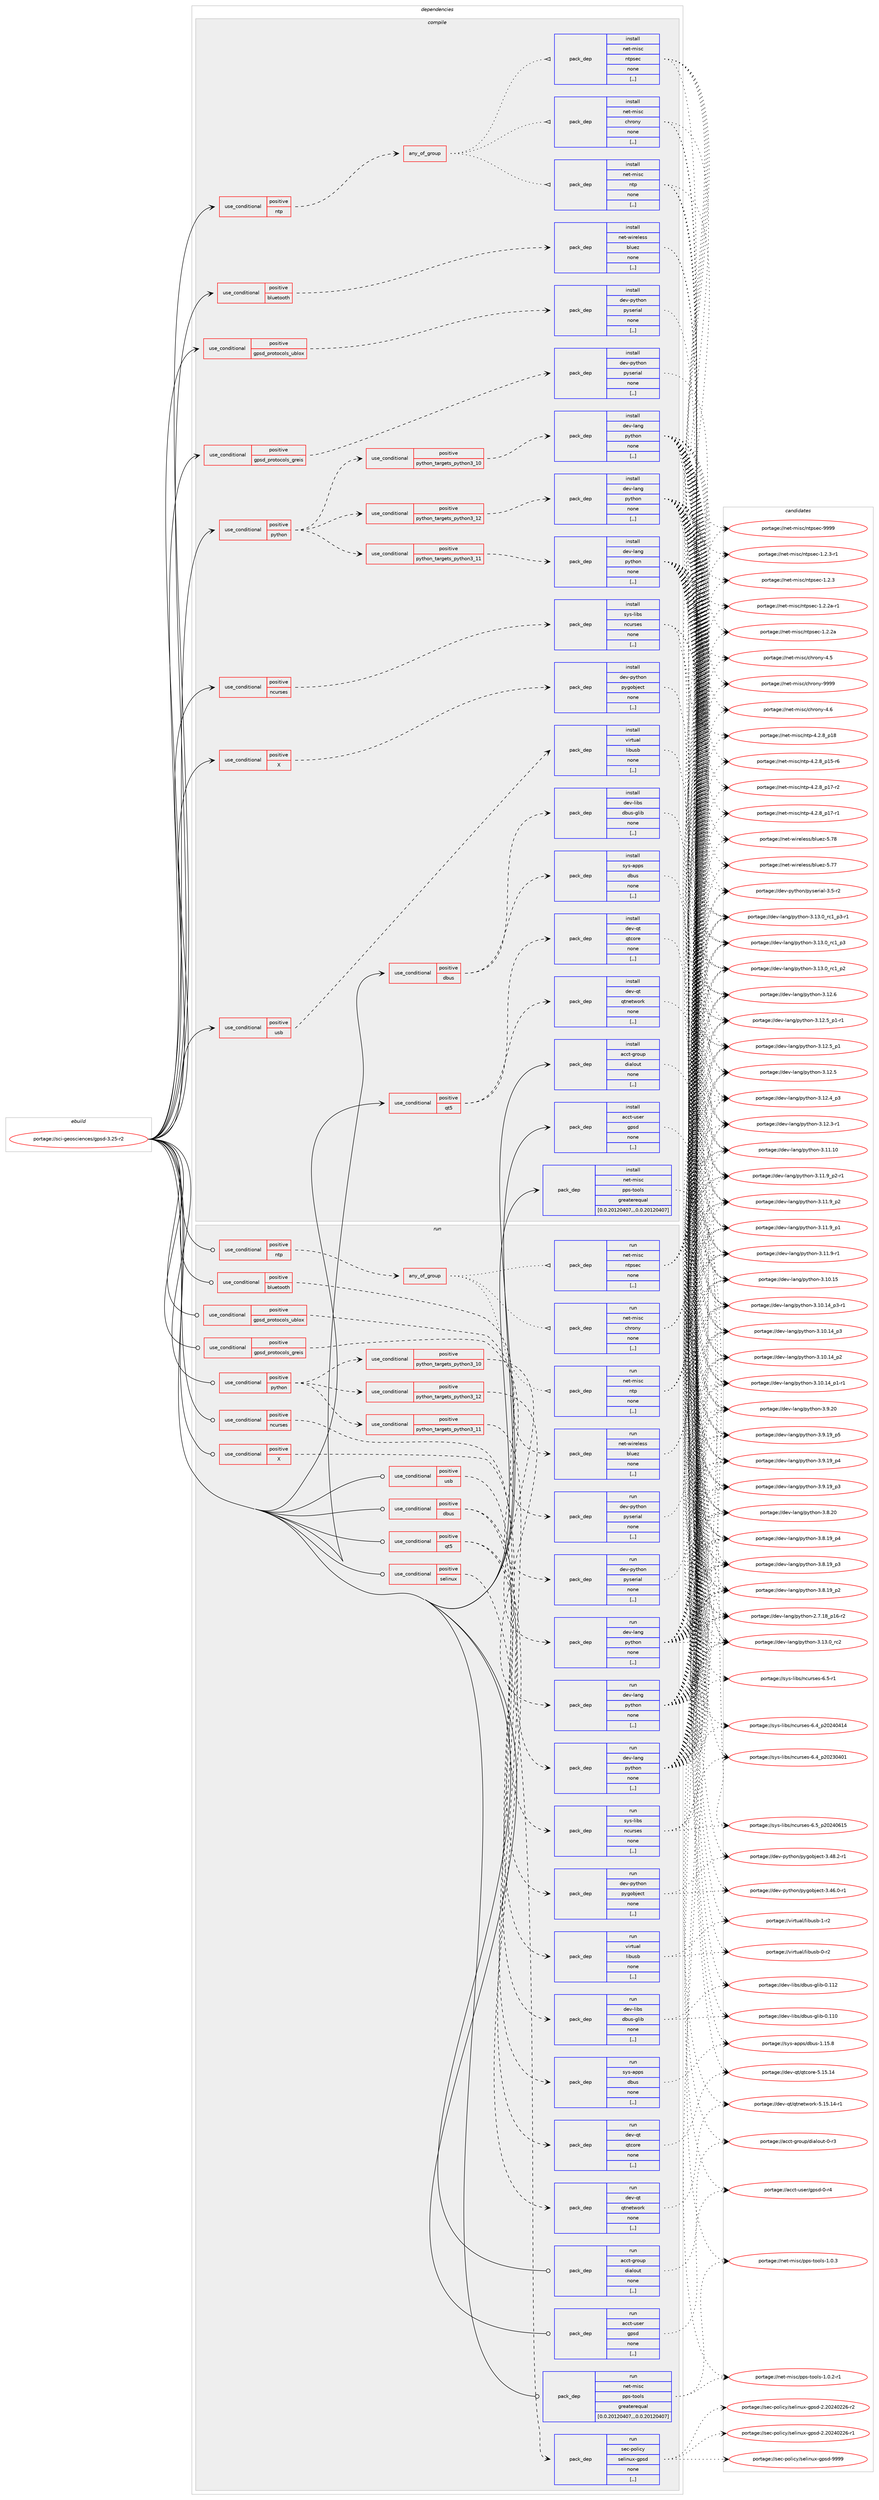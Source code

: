 digraph prolog {

# *************
# Graph options
# *************

newrank=true;
concentrate=true;
compound=true;
graph [rankdir=LR,fontname=Helvetica,fontsize=10,ranksep=1.5];#, ranksep=2.5, nodesep=0.2];
edge  [arrowhead=vee];
node  [fontname=Helvetica,fontsize=10];

# **********
# The ebuild
# **********

subgraph cluster_leftcol {
color=gray;
label=<<i>ebuild</i>>;
id [label="portage://sci-geosciences/gpsd-3.25-r2", color=red, width=4, href="../sci-geosciences/gpsd-3.25-r2.svg"];
}

# ****************
# The dependencies
# ****************

subgraph cluster_midcol {
color=gray;
label=<<i>dependencies</i>>;
subgraph cluster_compile {
fillcolor="#eeeeee";
style=filled;
label=<<i>compile</i>>;
subgraph cond238223 {
dependency905707 [label=<<TABLE BORDER="0" CELLBORDER="1" CELLSPACING="0" CELLPADDING="4"><TR><TD ROWSPAN="3" CELLPADDING="10">use_conditional</TD></TR><TR><TD>positive</TD></TR><TR><TD>X</TD></TR></TABLE>>, shape=none, color=red];
subgraph pack660895 {
dependency905708 [label=<<TABLE BORDER="0" CELLBORDER="1" CELLSPACING="0" CELLPADDING="4" WIDTH="220"><TR><TD ROWSPAN="6" CELLPADDING="30">pack_dep</TD></TR><TR><TD WIDTH="110">install</TD></TR><TR><TD>dev-python</TD></TR><TR><TD>pygobject</TD></TR><TR><TD>none</TD></TR><TR><TD>[,,]</TD></TR></TABLE>>, shape=none, color=blue];
}
dependency905707:e -> dependency905708:w [weight=20,style="dashed",arrowhead="vee"];
}
id:e -> dependency905707:w [weight=20,style="solid",arrowhead="vee"];
subgraph cond238224 {
dependency905709 [label=<<TABLE BORDER="0" CELLBORDER="1" CELLSPACING="0" CELLPADDING="4"><TR><TD ROWSPAN="3" CELLPADDING="10">use_conditional</TD></TR><TR><TD>positive</TD></TR><TR><TD>bluetooth</TD></TR></TABLE>>, shape=none, color=red];
subgraph pack660896 {
dependency905710 [label=<<TABLE BORDER="0" CELLBORDER="1" CELLSPACING="0" CELLPADDING="4" WIDTH="220"><TR><TD ROWSPAN="6" CELLPADDING="30">pack_dep</TD></TR><TR><TD WIDTH="110">install</TD></TR><TR><TD>net-wireless</TD></TR><TR><TD>bluez</TD></TR><TR><TD>none</TD></TR><TR><TD>[,,]</TD></TR></TABLE>>, shape=none, color=blue];
}
dependency905709:e -> dependency905710:w [weight=20,style="dashed",arrowhead="vee"];
}
id:e -> dependency905709:w [weight=20,style="solid",arrowhead="vee"];
subgraph cond238225 {
dependency905711 [label=<<TABLE BORDER="0" CELLBORDER="1" CELLSPACING="0" CELLPADDING="4"><TR><TD ROWSPAN="3" CELLPADDING="10">use_conditional</TD></TR><TR><TD>positive</TD></TR><TR><TD>dbus</TD></TR></TABLE>>, shape=none, color=red];
subgraph pack660897 {
dependency905712 [label=<<TABLE BORDER="0" CELLBORDER="1" CELLSPACING="0" CELLPADDING="4" WIDTH="220"><TR><TD ROWSPAN="6" CELLPADDING="30">pack_dep</TD></TR><TR><TD WIDTH="110">install</TD></TR><TR><TD>sys-apps</TD></TR><TR><TD>dbus</TD></TR><TR><TD>none</TD></TR><TR><TD>[,,]</TD></TR></TABLE>>, shape=none, color=blue];
}
dependency905711:e -> dependency905712:w [weight=20,style="dashed",arrowhead="vee"];
subgraph pack660898 {
dependency905713 [label=<<TABLE BORDER="0" CELLBORDER="1" CELLSPACING="0" CELLPADDING="4" WIDTH="220"><TR><TD ROWSPAN="6" CELLPADDING="30">pack_dep</TD></TR><TR><TD WIDTH="110">install</TD></TR><TR><TD>dev-libs</TD></TR><TR><TD>dbus-glib</TD></TR><TR><TD>none</TD></TR><TR><TD>[,,]</TD></TR></TABLE>>, shape=none, color=blue];
}
dependency905711:e -> dependency905713:w [weight=20,style="dashed",arrowhead="vee"];
}
id:e -> dependency905711:w [weight=20,style="solid",arrowhead="vee"];
subgraph cond238226 {
dependency905714 [label=<<TABLE BORDER="0" CELLBORDER="1" CELLSPACING="0" CELLPADDING="4"><TR><TD ROWSPAN="3" CELLPADDING="10">use_conditional</TD></TR><TR><TD>positive</TD></TR><TR><TD>gpsd_protocols_greis</TD></TR></TABLE>>, shape=none, color=red];
subgraph pack660899 {
dependency905715 [label=<<TABLE BORDER="0" CELLBORDER="1" CELLSPACING="0" CELLPADDING="4" WIDTH="220"><TR><TD ROWSPAN="6" CELLPADDING="30">pack_dep</TD></TR><TR><TD WIDTH="110">install</TD></TR><TR><TD>dev-python</TD></TR><TR><TD>pyserial</TD></TR><TR><TD>none</TD></TR><TR><TD>[,,]</TD></TR></TABLE>>, shape=none, color=blue];
}
dependency905714:e -> dependency905715:w [weight=20,style="dashed",arrowhead="vee"];
}
id:e -> dependency905714:w [weight=20,style="solid",arrowhead="vee"];
subgraph cond238227 {
dependency905716 [label=<<TABLE BORDER="0" CELLBORDER="1" CELLSPACING="0" CELLPADDING="4"><TR><TD ROWSPAN="3" CELLPADDING="10">use_conditional</TD></TR><TR><TD>positive</TD></TR><TR><TD>gpsd_protocols_ublox</TD></TR></TABLE>>, shape=none, color=red];
subgraph pack660900 {
dependency905717 [label=<<TABLE BORDER="0" CELLBORDER="1" CELLSPACING="0" CELLPADDING="4" WIDTH="220"><TR><TD ROWSPAN="6" CELLPADDING="30">pack_dep</TD></TR><TR><TD WIDTH="110">install</TD></TR><TR><TD>dev-python</TD></TR><TR><TD>pyserial</TD></TR><TR><TD>none</TD></TR><TR><TD>[,,]</TD></TR></TABLE>>, shape=none, color=blue];
}
dependency905716:e -> dependency905717:w [weight=20,style="dashed",arrowhead="vee"];
}
id:e -> dependency905716:w [weight=20,style="solid",arrowhead="vee"];
subgraph cond238228 {
dependency905718 [label=<<TABLE BORDER="0" CELLBORDER="1" CELLSPACING="0" CELLPADDING="4"><TR><TD ROWSPAN="3" CELLPADDING="10">use_conditional</TD></TR><TR><TD>positive</TD></TR><TR><TD>ncurses</TD></TR></TABLE>>, shape=none, color=red];
subgraph pack660901 {
dependency905719 [label=<<TABLE BORDER="0" CELLBORDER="1" CELLSPACING="0" CELLPADDING="4" WIDTH="220"><TR><TD ROWSPAN="6" CELLPADDING="30">pack_dep</TD></TR><TR><TD WIDTH="110">install</TD></TR><TR><TD>sys-libs</TD></TR><TR><TD>ncurses</TD></TR><TR><TD>none</TD></TR><TR><TD>[,,]</TD></TR></TABLE>>, shape=none, color=blue];
}
dependency905718:e -> dependency905719:w [weight=20,style="dashed",arrowhead="vee"];
}
id:e -> dependency905718:w [weight=20,style="solid",arrowhead="vee"];
subgraph cond238229 {
dependency905720 [label=<<TABLE BORDER="0" CELLBORDER="1" CELLSPACING="0" CELLPADDING="4"><TR><TD ROWSPAN="3" CELLPADDING="10">use_conditional</TD></TR><TR><TD>positive</TD></TR><TR><TD>ntp</TD></TR></TABLE>>, shape=none, color=red];
subgraph any6165 {
dependency905721 [label=<<TABLE BORDER="0" CELLBORDER="1" CELLSPACING="0" CELLPADDING="4"><TR><TD CELLPADDING="10">any_of_group</TD></TR></TABLE>>, shape=none, color=red];subgraph pack660902 {
dependency905722 [label=<<TABLE BORDER="0" CELLBORDER="1" CELLSPACING="0" CELLPADDING="4" WIDTH="220"><TR><TD ROWSPAN="6" CELLPADDING="30">pack_dep</TD></TR><TR><TD WIDTH="110">install</TD></TR><TR><TD>net-misc</TD></TR><TR><TD>ntp</TD></TR><TR><TD>none</TD></TR><TR><TD>[,,]</TD></TR></TABLE>>, shape=none, color=blue];
}
dependency905721:e -> dependency905722:w [weight=20,style="dotted",arrowhead="oinv"];
subgraph pack660903 {
dependency905723 [label=<<TABLE BORDER="0" CELLBORDER="1" CELLSPACING="0" CELLPADDING="4" WIDTH="220"><TR><TD ROWSPAN="6" CELLPADDING="30">pack_dep</TD></TR><TR><TD WIDTH="110">install</TD></TR><TR><TD>net-misc</TD></TR><TR><TD>ntpsec</TD></TR><TR><TD>none</TD></TR><TR><TD>[,,]</TD></TR></TABLE>>, shape=none, color=blue];
}
dependency905721:e -> dependency905723:w [weight=20,style="dotted",arrowhead="oinv"];
subgraph pack660904 {
dependency905724 [label=<<TABLE BORDER="0" CELLBORDER="1" CELLSPACING="0" CELLPADDING="4" WIDTH="220"><TR><TD ROWSPAN="6" CELLPADDING="30">pack_dep</TD></TR><TR><TD WIDTH="110">install</TD></TR><TR><TD>net-misc</TD></TR><TR><TD>chrony</TD></TR><TR><TD>none</TD></TR><TR><TD>[,,]</TD></TR></TABLE>>, shape=none, color=blue];
}
dependency905721:e -> dependency905724:w [weight=20,style="dotted",arrowhead="oinv"];
}
dependency905720:e -> dependency905721:w [weight=20,style="dashed",arrowhead="vee"];
}
id:e -> dependency905720:w [weight=20,style="solid",arrowhead="vee"];
subgraph cond238230 {
dependency905725 [label=<<TABLE BORDER="0" CELLBORDER="1" CELLSPACING="0" CELLPADDING="4"><TR><TD ROWSPAN="3" CELLPADDING="10">use_conditional</TD></TR><TR><TD>positive</TD></TR><TR><TD>python</TD></TR></TABLE>>, shape=none, color=red];
subgraph cond238231 {
dependency905726 [label=<<TABLE BORDER="0" CELLBORDER="1" CELLSPACING="0" CELLPADDING="4"><TR><TD ROWSPAN="3" CELLPADDING="10">use_conditional</TD></TR><TR><TD>positive</TD></TR><TR><TD>python_targets_python3_10</TD></TR></TABLE>>, shape=none, color=red];
subgraph pack660905 {
dependency905727 [label=<<TABLE BORDER="0" CELLBORDER="1" CELLSPACING="0" CELLPADDING="4" WIDTH="220"><TR><TD ROWSPAN="6" CELLPADDING="30">pack_dep</TD></TR><TR><TD WIDTH="110">install</TD></TR><TR><TD>dev-lang</TD></TR><TR><TD>python</TD></TR><TR><TD>none</TD></TR><TR><TD>[,,]</TD></TR></TABLE>>, shape=none, color=blue];
}
dependency905726:e -> dependency905727:w [weight=20,style="dashed",arrowhead="vee"];
}
dependency905725:e -> dependency905726:w [weight=20,style="dashed",arrowhead="vee"];
subgraph cond238232 {
dependency905728 [label=<<TABLE BORDER="0" CELLBORDER="1" CELLSPACING="0" CELLPADDING="4"><TR><TD ROWSPAN="3" CELLPADDING="10">use_conditional</TD></TR><TR><TD>positive</TD></TR><TR><TD>python_targets_python3_11</TD></TR></TABLE>>, shape=none, color=red];
subgraph pack660906 {
dependency905729 [label=<<TABLE BORDER="0" CELLBORDER="1" CELLSPACING="0" CELLPADDING="4" WIDTH="220"><TR><TD ROWSPAN="6" CELLPADDING="30">pack_dep</TD></TR><TR><TD WIDTH="110">install</TD></TR><TR><TD>dev-lang</TD></TR><TR><TD>python</TD></TR><TR><TD>none</TD></TR><TR><TD>[,,]</TD></TR></TABLE>>, shape=none, color=blue];
}
dependency905728:e -> dependency905729:w [weight=20,style="dashed",arrowhead="vee"];
}
dependency905725:e -> dependency905728:w [weight=20,style="dashed",arrowhead="vee"];
subgraph cond238233 {
dependency905730 [label=<<TABLE BORDER="0" CELLBORDER="1" CELLSPACING="0" CELLPADDING="4"><TR><TD ROWSPAN="3" CELLPADDING="10">use_conditional</TD></TR><TR><TD>positive</TD></TR><TR><TD>python_targets_python3_12</TD></TR></TABLE>>, shape=none, color=red];
subgraph pack660907 {
dependency905731 [label=<<TABLE BORDER="0" CELLBORDER="1" CELLSPACING="0" CELLPADDING="4" WIDTH="220"><TR><TD ROWSPAN="6" CELLPADDING="30">pack_dep</TD></TR><TR><TD WIDTH="110">install</TD></TR><TR><TD>dev-lang</TD></TR><TR><TD>python</TD></TR><TR><TD>none</TD></TR><TR><TD>[,,]</TD></TR></TABLE>>, shape=none, color=blue];
}
dependency905730:e -> dependency905731:w [weight=20,style="dashed",arrowhead="vee"];
}
dependency905725:e -> dependency905730:w [weight=20,style="dashed",arrowhead="vee"];
}
id:e -> dependency905725:w [weight=20,style="solid",arrowhead="vee"];
subgraph cond238234 {
dependency905732 [label=<<TABLE BORDER="0" CELLBORDER="1" CELLSPACING="0" CELLPADDING="4"><TR><TD ROWSPAN="3" CELLPADDING="10">use_conditional</TD></TR><TR><TD>positive</TD></TR><TR><TD>qt5</TD></TR></TABLE>>, shape=none, color=red];
subgraph pack660908 {
dependency905733 [label=<<TABLE BORDER="0" CELLBORDER="1" CELLSPACING="0" CELLPADDING="4" WIDTH="220"><TR><TD ROWSPAN="6" CELLPADDING="30">pack_dep</TD></TR><TR><TD WIDTH="110">install</TD></TR><TR><TD>dev-qt</TD></TR><TR><TD>qtcore</TD></TR><TR><TD>none</TD></TR><TR><TD>[,,]</TD></TR></TABLE>>, shape=none, color=blue];
}
dependency905732:e -> dependency905733:w [weight=20,style="dashed",arrowhead="vee"];
subgraph pack660909 {
dependency905734 [label=<<TABLE BORDER="0" CELLBORDER="1" CELLSPACING="0" CELLPADDING="4" WIDTH="220"><TR><TD ROWSPAN="6" CELLPADDING="30">pack_dep</TD></TR><TR><TD WIDTH="110">install</TD></TR><TR><TD>dev-qt</TD></TR><TR><TD>qtnetwork</TD></TR><TR><TD>none</TD></TR><TR><TD>[,,]</TD></TR></TABLE>>, shape=none, color=blue];
}
dependency905732:e -> dependency905734:w [weight=20,style="dashed",arrowhead="vee"];
}
id:e -> dependency905732:w [weight=20,style="solid",arrowhead="vee"];
subgraph cond238235 {
dependency905735 [label=<<TABLE BORDER="0" CELLBORDER="1" CELLSPACING="0" CELLPADDING="4"><TR><TD ROWSPAN="3" CELLPADDING="10">use_conditional</TD></TR><TR><TD>positive</TD></TR><TR><TD>usb</TD></TR></TABLE>>, shape=none, color=red];
subgraph pack660910 {
dependency905736 [label=<<TABLE BORDER="0" CELLBORDER="1" CELLSPACING="0" CELLPADDING="4" WIDTH="220"><TR><TD ROWSPAN="6" CELLPADDING="30">pack_dep</TD></TR><TR><TD WIDTH="110">install</TD></TR><TR><TD>virtual</TD></TR><TR><TD>libusb</TD></TR><TR><TD>none</TD></TR><TR><TD>[,,]</TD></TR></TABLE>>, shape=none, color=blue];
}
dependency905735:e -> dependency905736:w [weight=20,style="dashed",arrowhead="vee"];
}
id:e -> dependency905735:w [weight=20,style="solid",arrowhead="vee"];
subgraph pack660911 {
dependency905737 [label=<<TABLE BORDER="0" CELLBORDER="1" CELLSPACING="0" CELLPADDING="4" WIDTH="220"><TR><TD ROWSPAN="6" CELLPADDING="30">pack_dep</TD></TR><TR><TD WIDTH="110">install</TD></TR><TR><TD>acct-group</TD></TR><TR><TD>dialout</TD></TR><TR><TD>none</TD></TR><TR><TD>[,,]</TD></TR></TABLE>>, shape=none, color=blue];
}
id:e -> dependency905737:w [weight=20,style="solid",arrowhead="vee"];
subgraph pack660912 {
dependency905738 [label=<<TABLE BORDER="0" CELLBORDER="1" CELLSPACING="0" CELLPADDING="4" WIDTH="220"><TR><TD ROWSPAN="6" CELLPADDING="30">pack_dep</TD></TR><TR><TD WIDTH="110">install</TD></TR><TR><TD>acct-user</TD></TR><TR><TD>gpsd</TD></TR><TR><TD>none</TD></TR><TR><TD>[,,]</TD></TR></TABLE>>, shape=none, color=blue];
}
id:e -> dependency905738:w [weight=20,style="solid",arrowhead="vee"];
subgraph pack660913 {
dependency905739 [label=<<TABLE BORDER="0" CELLBORDER="1" CELLSPACING="0" CELLPADDING="4" WIDTH="220"><TR><TD ROWSPAN="6" CELLPADDING="30">pack_dep</TD></TR><TR><TD WIDTH="110">install</TD></TR><TR><TD>net-misc</TD></TR><TR><TD>pps-tools</TD></TR><TR><TD>greaterequal</TD></TR><TR><TD>[0.0.20120407,,,0.0.20120407]</TD></TR></TABLE>>, shape=none, color=blue];
}
id:e -> dependency905739:w [weight=20,style="solid",arrowhead="vee"];
}
subgraph cluster_compileandrun {
fillcolor="#eeeeee";
style=filled;
label=<<i>compile and run</i>>;
}
subgraph cluster_run {
fillcolor="#eeeeee";
style=filled;
label=<<i>run</i>>;
subgraph cond238236 {
dependency905740 [label=<<TABLE BORDER="0" CELLBORDER="1" CELLSPACING="0" CELLPADDING="4"><TR><TD ROWSPAN="3" CELLPADDING="10">use_conditional</TD></TR><TR><TD>positive</TD></TR><TR><TD>X</TD></TR></TABLE>>, shape=none, color=red];
subgraph pack660914 {
dependency905741 [label=<<TABLE BORDER="0" CELLBORDER="1" CELLSPACING="0" CELLPADDING="4" WIDTH="220"><TR><TD ROWSPAN="6" CELLPADDING="30">pack_dep</TD></TR><TR><TD WIDTH="110">run</TD></TR><TR><TD>dev-python</TD></TR><TR><TD>pygobject</TD></TR><TR><TD>none</TD></TR><TR><TD>[,,]</TD></TR></TABLE>>, shape=none, color=blue];
}
dependency905740:e -> dependency905741:w [weight=20,style="dashed",arrowhead="vee"];
}
id:e -> dependency905740:w [weight=20,style="solid",arrowhead="odot"];
subgraph cond238237 {
dependency905742 [label=<<TABLE BORDER="0" CELLBORDER="1" CELLSPACING="0" CELLPADDING="4"><TR><TD ROWSPAN="3" CELLPADDING="10">use_conditional</TD></TR><TR><TD>positive</TD></TR><TR><TD>bluetooth</TD></TR></TABLE>>, shape=none, color=red];
subgraph pack660915 {
dependency905743 [label=<<TABLE BORDER="0" CELLBORDER="1" CELLSPACING="0" CELLPADDING="4" WIDTH="220"><TR><TD ROWSPAN="6" CELLPADDING="30">pack_dep</TD></TR><TR><TD WIDTH="110">run</TD></TR><TR><TD>net-wireless</TD></TR><TR><TD>bluez</TD></TR><TR><TD>none</TD></TR><TR><TD>[,,]</TD></TR></TABLE>>, shape=none, color=blue];
}
dependency905742:e -> dependency905743:w [weight=20,style="dashed",arrowhead="vee"];
}
id:e -> dependency905742:w [weight=20,style="solid",arrowhead="odot"];
subgraph cond238238 {
dependency905744 [label=<<TABLE BORDER="0" CELLBORDER="1" CELLSPACING="0" CELLPADDING="4"><TR><TD ROWSPAN="3" CELLPADDING="10">use_conditional</TD></TR><TR><TD>positive</TD></TR><TR><TD>dbus</TD></TR></TABLE>>, shape=none, color=red];
subgraph pack660916 {
dependency905745 [label=<<TABLE BORDER="0" CELLBORDER="1" CELLSPACING="0" CELLPADDING="4" WIDTH="220"><TR><TD ROWSPAN="6" CELLPADDING="30">pack_dep</TD></TR><TR><TD WIDTH="110">run</TD></TR><TR><TD>sys-apps</TD></TR><TR><TD>dbus</TD></TR><TR><TD>none</TD></TR><TR><TD>[,,]</TD></TR></TABLE>>, shape=none, color=blue];
}
dependency905744:e -> dependency905745:w [weight=20,style="dashed",arrowhead="vee"];
subgraph pack660917 {
dependency905746 [label=<<TABLE BORDER="0" CELLBORDER="1" CELLSPACING="0" CELLPADDING="4" WIDTH="220"><TR><TD ROWSPAN="6" CELLPADDING="30">pack_dep</TD></TR><TR><TD WIDTH="110">run</TD></TR><TR><TD>dev-libs</TD></TR><TR><TD>dbus-glib</TD></TR><TR><TD>none</TD></TR><TR><TD>[,,]</TD></TR></TABLE>>, shape=none, color=blue];
}
dependency905744:e -> dependency905746:w [weight=20,style="dashed",arrowhead="vee"];
}
id:e -> dependency905744:w [weight=20,style="solid",arrowhead="odot"];
subgraph cond238239 {
dependency905747 [label=<<TABLE BORDER="0" CELLBORDER="1" CELLSPACING="0" CELLPADDING="4"><TR><TD ROWSPAN="3" CELLPADDING="10">use_conditional</TD></TR><TR><TD>positive</TD></TR><TR><TD>gpsd_protocols_greis</TD></TR></TABLE>>, shape=none, color=red];
subgraph pack660918 {
dependency905748 [label=<<TABLE BORDER="0" CELLBORDER="1" CELLSPACING="0" CELLPADDING="4" WIDTH="220"><TR><TD ROWSPAN="6" CELLPADDING="30">pack_dep</TD></TR><TR><TD WIDTH="110">run</TD></TR><TR><TD>dev-python</TD></TR><TR><TD>pyserial</TD></TR><TR><TD>none</TD></TR><TR><TD>[,,]</TD></TR></TABLE>>, shape=none, color=blue];
}
dependency905747:e -> dependency905748:w [weight=20,style="dashed",arrowhead="vee"];
}
id:e -> dependency905747:w [weight=20,style="solid",arrowhead="odot"];
subgraph cond238240 {
dependency905749 [label=<<TABLE BORDER="0" CELLBORDER="1" CELLSPACING="0" CELLPADDING="4"><TR><TD ROWSPAN="3" CELLPADDING="10">use_conditional</TD></TR><TR><TD>positive</TD></TR><TR><TD>gpsd_protocols_ublox</TD></TR></TABLE>>, shape=none, color=red];
subgraph pack660919 {
dependency905750 [label=<<TABLE BORDER="0" CELLBORDER="1" CELLSPACING="0" CELLPADDING="4" WIDTH="220"><TR><TD ROWSPAN="6" CELLPADDING="30">pack_dep</TD></TR><TR><TD WIDTH="110">run</TD></TR><TR><TD>dev-python</TD></TR><TR><TD>pyserial</TD></TR><TR><TD>none</TD></TR><TR><TD>[,,]</TD></TR></TABLE>>, shape=none, color=blue];
}
dependency905749:e -> dependency905750:w [weight=20,style="dashed",arrowhead="vee"];
}
id:e -> dependency905749:w [weight=20,style="solid",arrowhead="odot"];
subgraph cond238241 {
dependency905751 [label=<<TABLE BORDER="0" CELLBORDER="1" CELLSPACING="0" CELLPADDING="4"><TR><TD ROWSPAN="3" CELLPADDING="10">use_conditional</TD></TR><TR><TD>positive</TD></TR><TR><TD>ncurses</TD></TR></TABLE>>, shape=none, color=red];
subgraph pack660920 {
dependency905752 [label=<<TABLE BORDER="0" CELLBORDER="1" CELLSPACING="0" CELLPADDING="4" WIDTH="220"><TR><TD ROWSPAN="6" CELLPADDING="30">pack_dep</TD></TR><TR><TD WIDTH="110">run</TD></TR><TR><TD>sys-libs</TD></TR><TR><TD>ncurses</TD></TR><TR><TD>none</TD></TR><TR><TD>[,,]</TD></TR></TABLE>>, shape=none, color=blue];
}
dependency905751:e -> dependency905752:w [weight=20,style="dashed",arrowhead="vee"];
}
id:e -> dependency905751:w [weight=20,style="solid",arrowhead="odot"];
subgraph cond238242 {
dependency905753 [label=<<TABLE BORDER="0" CELLBORDER="1" CELLSPACING="0" CELLPADDING="4"><TR><TD ROWSPAN="3" CELLPADDING="10">use_conditional</TD></TR><TR><TD>positive</TD></TR><TR><TD>ntp</TD></TR></TABLE>>, shape=none, color=red];
subgraph any6166 {
dependency905754 [label=<<TABLE BORDER="0" CELLBORDER="1" CELLSPACING="0" CELLPADDING="4"><TR><TD CELLPADDING="10">any_of_group</TD></TR></TABLE>>, shape=none, color=red];subgraph pack660921 {
dependency905755 [label=<<TABLE BORDER="0" CELLBORDER="1" CELLSPACING="0" CELLPADDING="4" WIDTH="220"><TR><TD ROWSPAN="6" CELLPADDING="30">pack_dep</TD></TR><TR><TD WIDTH="110">run</TD></TR><TR><TD>net-misc</TD></TR><TR><TD>ntp</TD></TR><TR><TD>none</TD></TR><TR><TD>[,,]</TD></TR></TABLE>>, shape=none, color=blue];
}
dependency905754:e -> dependency905755:w [weight=20,style="dotted",arrowhead="oinv"];
subgraph pack660922 {
dependency905756 [label=<<TABLE BORDER="0" CELLBORDER="1" CELLSPACING="0" CELLPADDING="4" WIDTH="220"><TR><TD ROWSPAN="6" CELLPADDING="30">pack_dep</TD></TR><TR><TD WIDTH="110">run</TD></TR><TR><TD>net-misc</TD></TR><TR><TD>ntpsec</TD></TR><TR><TD>none</TD></TR><TR><TD>[,,]</TD></TR></TABLE>>, shape=none, color=blue];
}
dependency905754:e -> dependency905756:w [weight=20,style="dotted",arrowhead="oinv"];
subgraph pack660923 {
dependency905757 [label=<<TABLE BORDER="0" CELLBORDER="1" CELLSPACING="0" CELLPADDING="4" WIDTH="220"><TR><TD ROWSPAN="6" CELLPADDING="30">pack_dep</TD></TR><TR><TD WIDTH="110">run</TD></TR><TR><TD>net-misc</TD></TR><TR><TD>chrony</TD></TR><TR><TD>none</TD></TR><TR><TD>[,,]</TD></TR></TABLE>>, shape=none, color=blue];
}
dependency905754:e -> dependency905757:w [weight=20,style="dotted",arrowhead="oinv"];
}
dependency905753:e -> dependency905754:w [weight=20,style="dashed",arrowhead="vee"];
}
id:e -> dependency905753:w [weight=20,style="solid",arrowhead="odot"];
subgraph cond238243 {
dependency905758 [label=<<TABLE BORDER="0" CELLBORDER="1" CELLSPACING="0" CELLPADDING="4"><TR><TD ROWSPAN="3" CELLPADDING="10">use_conditional</TD></TR><TR><TD>positive</TD></TR><TR><TD>python</TD></TR></TABLE>>, shape=none, color=red];
subgraph cond238244 {
dependency905759 [label=<<TABLE BORDER="0" CELLBORDER="1" CELLSPACING="0" CELLPADDING="4"><TR><TD ROWSPAN="3" CELLPADDING="10">use_conditional</TD></TR><TR><TD>positive</TD></TR><TR><TD>python_targets_python3_10</TD></TR></TABLE>>, shape=none, color=red];
subgraph pack660924 {
dependency905760 [label=<<TABLE BORDER="0" CELLBORDER="1" CELLSPACING="0" CELLPADDING="4" WIDTH="220"><TR><TD ROWSPAN="6" CELLPADDING="30">pack_dep</TD></TR><TR><TD WIDTH="110">run</TD></TR><TR><TD>dev-lang</TD></TR><TR><TD>python</TD></TR><TR><TD>none</TD></TR><TR><TD>[,,]</TD></TR></TABLE>>, shape=none, color=blue];
}
dependency905759:e -> dependency905760:w [weight=20,style="dashed",arrowhead="vee"];
}
dependency905758:e -> dependency905759:w [weight=20,style="dashed",arrowhead="vee"];
subgraph cond238245 {
dependency905761 [label=<<TABLE BORDER="0" CELLBORDER="1" CELLSPACING="0" CELLPADDING="4"><TR><TD ROWSPAN="3" CELLPADDING="10">use_conditional</TD></TR><TR><TD>positive</TD></TR><TR><TD>python_targets_python3_11</TD></TR></TABLE>>, shape=none, color=red];
subgraph pack660925 {
dependency905762 [label=<<TABLE BORDER="0" CELLBORDER="1" CELLSPACING="0" CELLPADDING="4" WIDTH="220"><TR><TD ROWSPAN="6" CELLPADDING="30">pack_dep</TD></TR><TR><TD WIDTH="110">run</TD></TR><TR><TD>dev-lang</TD></TR><TR><TD>python</TD></TR><TR><TD>none</TD></TR><TR><TD>[,,]</TD></TR></TABLE>>, shape=none, color=blue];
}
dependency905761:e -> dependency905762:w [weight=20,style="dashed",arrowhead="vee"];
}
dependency905758:e -> dependency905761:w [weight=20,style="dashed",arrowhead="vee"];
subgraph cond238246 {
dependency905763 [label=<<TABLE BORDER="0" CELLBORDER="1" CELLSPACING="0" CELLPADDING="4"><TR><TD ROWSPAN="3" CELLPADDING="10">use_conditional</TD></TR><TR><TD>positive</TD></TR><TR><TD>python_targets_python3_12</TD></TR></TABLE>>, shape=none, color=red];
subgraph pack660926 {
dependency905764 [label=<<TABLE BORDER="0" CELLBORDER="1" CELLSPACING="0" CELLPADDING="4" WIDTH="220"><TR><TD ROWSPAN="6" CELLPADDING="30">pack_dep</TD></TR><TR><TD WIDTH="110">run</TD></TR><TR><TD>dev-lang</TD></TR><TR><TD>python</TD></TR><TR><TD>none</TD></TR><TR><TD>[,,]</TD></TR></TABLE>>, shape=none, color=blue];
}
dependency905763:e -> dependency905764:w [weight=20,style="dashed",arrowhead="vee"];
}
dependency905758:e -> dependency905763:w [weight=20,style="dashed",arrowhead="vee"];
}
id:e -> dependency905758:w [weight=20,style="solid",arrowhead="odot"];
subgraph cond238247 {
dependency905765 [label=<<TABLE BORDER="0" CELLBORDER="1" CELLSPACING="0" CELLPADDING="4"><TR><TD ROWSPAN="3" CELLPADDING="10">use_conditional</TD></TR><TR><TD>positive</TD></TR><TR><TD>qt5</TD></TR></TABLE>>, shape=none, color=red];
subgraph pack660927 {
dependency905766 [label=<<TABLE BORDER="0" CELLBORDER="1" CELLSPACING="0" CELLPADDING="4" WIDTH="220"><TR><TD ROWSPAN="6" CELLPADDING="30">pack_dep</TD></TR><TR><TD WIDTH="110">run</TD></TR><TR><TD>dev-qt</TD></TR><TR><TD>qtcore</TD></TR><TR><TD>none</TD></TR><TR><TD>[,,]</TD></TR></TABLE>>, shape=none, color=blue];
}
dependency905765:e -> dependency905766:w [weight=20,style="dashed",arrowhead="vee"];
subgraph pack660928 {
dependency905767 [label=<<TABLE BORDER="0" CELLBORDER="1" CELLSPACING="0" CELLPADDING="4" WIDTH="220"><TR><TD ROWSPAN="6" CELLPADDING="30">pack_dep</TD></TR><TR><TD WIDTH="110">run</TD></TR><TR><TD>dev-qt</TD></TR><TR><TD>qtnetwork</TD></TR><TR><TD>none</TD></TR><TR><TD>[,,]</TD></TR></TABLE>>, shape=none, color=blue];
}
dependency905765:e -> dependency905767:w [weight=20,style="dashed",arrowhead="vee"];
}
id:e -> dependency905765:w [weight=20,style="solid",arrowhead="odot"];
subgraph cond238248 {
dependency905768 [label=<<TABLE BORDER="0" CELLBORDER="1" CELLSPACING="0" CELLPADDING="4"><TR><TD ROWSPAN="3" CELLPADDING="10">use_conditional</TD></TR><TR><TD>positive</TD></TR><TR><TD>selinux</TD></TR></TABLE>>, shape=none, color=red];
subgraph pack660929 {
dependency905769 [label=<<TABLE BORDER="0" CELLBORDER="1" CELLSPACING="0" CELLPADDING="4" WIDTH="220"><TR><TD ROWSPAN="6" CELLPADDING="30">pack_dep</TD></TR><TR><TD WIDTH="110">run</TD></TR><TR><TD>sec-policy</TD></TR><TR><TD>selinux-gpsd</TD></TR><TR><TD>none</TD></TR><TR><TD>[,,]</TD></TR></TABLE>>, shape=none, color=blue];
}
dependency905768:e -> dependency905769:w [weight=20,style="dashed",arrowhead="vee"];
}
id:e -> dependency905768:w [weight=20,style="solid",arrowhead="odot"];
subgraph cond238249 {
dependency905770 [label=<<TABLE BORDER="0" CELLBORDER="1" CELLSPACING="0" CELLPADDING="4"><TR><TD ROWSPAN="3" CELLPADDING="10">use_conditional</TD></TR><TR><TD>positive</TD></TR><TR><TD>usb</TD></TR></TABLE>>, shape=none, color=red];
subgraph pack660930 {
dependency905771 [label=<<TABLE BORDER="0" CELLBORDER="1" CELLSPACING="0" CELLPADDING="4" WIDTH="220"><TR><TD ROWSPAN="6" CELLPADDING="30">pack_dep</TD></TR><TR><TD WIDTH="110">run</TD></TR><TR><TD>virtual</TD></TR><TR><TD>libusb</TD></TR><TR><TD>none</TD></TR><TR><TD>[,,]</TD></TR></TABLE>>, shape=none, color=blue];
}
dependency905770:e -> dependency905771:w [weight=20,style="dashed",arrowhead="vee"];
}
id:e -> dependency905770:w [weight=20,style="solid",arrowhead="odot"];
subgraph pack660931 {
dependency905772 [label=<<TABLE BORDER="0" CELLBORDER="1" CELLSPACING="0" CELLPADDING="4" WIDTH="220"><TR><TD ROWSPAN="6" CELLPADDING="30">pack_dep</TD></TR><TR><TD WIDTH="110">run</TD></TR><TR><TD>acct-group</TD></TR><TR><TD>dialout</TD></TR><TR><TD>none</TD></TR><TR><TD>[,,]</TD></TR></TABLE>>, shape=none, color=blue];
}
id:e -> dependency905772:w [weight=20,style="solid",arrowhead="odot"];
subgraph pack660932 {
dependency905773 [label=<<TABLE BORDER="0" CELLBORDER="1" CELLSPACING="0" CELLPADDING="4" WIDTH="220"><TR><TD ROWSPAN="6" CELLPADDING="30">pack_dep</TD></TR><TR><TD WIDTH="110">run</TD></TR><TR><TD>acct-user</TD></TR><TR><TD>gpsd</TD></TR><TR><TD>none</TD></TR><TR><TD>[,,]</TD></TR></TABLE>>, shape=none, color=blue];
}
id:e -> dependency905773:w [weight=20,style="solid",arrowhead="odot"];
subgraph pack660933 {
dependency905774 [label=<<TABLE BORDER="0" CELLBORDER="1" CELLSPACING="0" CELLPADDING="4" WIDTH="220"><TR><TD ROWSPAN="6" CELLPADDING="30">pack_dep</TD></TR><TR><TD WIDTH="110">run</TD></TR><TR><TD>net-misc</TD></TR><TR><TD>pps-tools</TD></TR><TR><TD>greaterequal</TD></TR><TR><TD>[0.0.20120407,,,0.0.20120407]</TD></TR></TABLE>>, shape=none, color=blue];
}
id:e -> dependency905774:w [weight=20,style="solid",arrowhead="odot"];
}
}

# **************
# The candidates
# **************

subgraph cluster_choices {
rank=same;
color=gray;
label=<<i>candidates</i>>;

subgraph choice660895 {
color=black;
nodesep=1;
choice10010111845112121116104111110471121211031119810610199116455146525646504511449 [label="portage://dev-python/pygobject-3.48.2-r1", color=red, width=4,href="../dev-python/pygobject-3.48.2-r1.svg"];
choice10010111845112121116104111110471121211031119810610199116455146525446484511449 [label="portage://dev-python/pygobject-3.46.0-r1", color=red, width=4,href="../dev-python/pygobject-3.46.0-r1.svg"];
dependency905708:e -> choice10010111845112121116104111110471121211031119810610199116455146525646504511449:w [style=dotted,weight="100"];
dependency905708:e -> choice10010111845112121116104111110471121211031119810610199116455146525446484511449:w [style=dotted,weight="100"];
}
subgraph choice660896 {
color=black;
nodesep=1;
choice1101011164511910511410110810111511547981081171011224553465556 [label="portage://net-wireless/bluez-5.78", color=red, width=4,href="../net-wireless/bluez-5.78.svg"];
choice1101011164511910511410110810111511547981081171011224553465555 [label="portage://net-wireless/bluez-5.77", color=red, width=4,href="../net-wireless/bluez-5.77.svg"];
dependency905710:e -> choice1101011164511910511410110810111511547981081171011224553465556:w [style=dotted,weight="100"];
dependency905710:e -> choice1101011164511910511410110810111511547981081171011224553465555:w [style=dotted,weight="100"];
}
subgraph choice660897 {
color=black;
nodesep=1;
choice1151211154597112112115471009811711545494649534656 [label="portage://sys-apps/dbus-1.15.8", color=red, width=4,href="../sys-apps/dbus-1.15.8.svg"];
dependency905712:e -> choice1151211154597112112115471009811711545494649534656:w [style=dotted,weight="100"];
}
subgraph choice660898 {
color=black;
nodesep=1;
choice100101118451081059811547100981171154510310810598454846494950 [label="portage://dev-libs/dbus-glib-0.112", color=red, width=4,href="../dev-libs/dbus-glib-0.112.svg"];
choice100101118451081059811547100981171154510310810598454846494948 [label="portage://dev-libs/dbus-glib-0.110", color=red, width=4,href="../dev-libs/dbus-glib-0.110.svg"];
dependency905713:e -> choice100101118451081059811547100981171154510310810598454846494950:w [style=dotted,weight="100"];
dependency905713:e -> choice100101118451081059811547100981171154510310810598454846494948:w [style=dotted,weight="100"];
}
subgraph choice660899 {
color=black;
nodesep=1;
choice100101118451121211161041111104711212111510111410597108455146534511450 [label="portage://dev-python/pyserial-3.5-r2", color=red, width=4,href="../dev-python/pyserial-3.5-r2.svg"];
dependency905715:e -> choice100101118451121211161041111104711212111510111410597108455146534511450:w [style=dotted,weight="100"];
}
subgraph choice660900 {
color=black;
nodesep=1;
choice100101118451121211161041111104711212111510111410597108455146534511450 [label="portage://dev-python/pyserial-3.5-r2", color=red, width=4,href="../dev-python/pyserial-3.5-r2.svg"];
dependency905717:e -> choice100101118451121211161041111104711212111510111410597108455146534511450:w [style=dotted,weight="100"];
}
subgraph choice660901 {
color=black;
nodesep=1;
choice1151211154510810598115471109911711411510111545544653951125048505248544953 [label="portage://sys-libs/ncurses-6.5_p20240615", color=red, width=4,href="../sys-libs/ncurses-6.5_p20240615.svg"];
choice11512111545108105981154711099117114115101115455446534511449 [label="portage://sys-libs/ncurses-6.5-r1", color=red, width=4,href="../sys-libs/ncurses-6.5-r1.svg"];
choice1151211154510810598115471109911711411510111545544652951125048505248524952 [label="portage://sys-libs/ncurses-6.4_p20240414", color=red, width=4,href="../sys-libs/ncurses-6.4_p20240414.svg"];
choice1151211154510810598115471109911711411510111545544652951125048505148524849 [label="portage://sys-libs/ncurses-6.4_p20230401", color=red, width=4,href="../sys-libs/ncurses-6.4_p20230401.svg"];
dependency905719:e -> choice1151211154510810598115471109911711411510111545544653951125048505248544953:w [style=dotted,weight="100"];
dependency905719:e -> choice11512111545108105981154711099117114115101115455446534511449:w [style=dotted,weight="100"];
dependency905719:e -> choice1151211154510810598115471109911711411510111545544652951125048505248524952:w [style=dotted,weight="100"];
dependency905719:e -> choice1151211154510810598115471109911711411510111545544652951125048505148524849:w [style=dotted,weight="100"];
}
subgraph choice660902 {
color=black;
nodesep=1;
choice110101116451091051159947110116112455246504656951124956 [label="portage://net-misc/ntp-4.2.8_p18", color=red, width=4,href="../net-misc/ntp-4.2.8_p18.svg"];
choice1101011164510910511599471101161124552465046569511249554511450 [label="portage://net-misc/ntp-4.2.8_p17-r2", color=red, width=4,href="../net-misc/ntp-4.2.8_p17-r2.svg"];
choice1101011164510910511599471101161124552465046569511249554511449 [label="portage://net-misc/ntp-4.2.8_p17-r1", color=red, width=4,href="../net-misc/ntp-4.2.8_p17-r1.svg"];
choice1101011164510910511599471101161124552465046569511249534511454 [label="portage://net-misc/ntp-4.2.8_p15-r6", color=red, width=4,href="../net-misc/ntp-4.2.8_p15-r6.svg"];
dependency905722:e -> choice110101116451091051159947110116112455246504656951124956:w [style=dotted,weight="100"];
dependency905722:e -> choice1101011164510910511599471101161124552465046569511249554511450:w [style=dotted,weight="100"];
dependency905722:e -> choice1101011164510910511599471101161124552465046569511249554511449:w [style=dotted,weight="100"];
dependency905722:e -> choice1101011164510910511599471101161124552465046569511249534511454:w [style=dotted,weight="100"];
}
subgraph choice660903 {
color=black;
nodesep=1;
choice110101116451091051159947110116112115101994557575757 [label="portage://net-misc/ntpsec-9999", color=red, width=4,href="../net-misc/ntpsec-9999.svg"];
choice110101116451091051159947110116112115101994549465046514511449 [label="portage://net-misc/ntpsec-1.2.3-r1", color=red, width=4,href="../net-misc/ntpsec-1.2.3-r1.svg"];
choice11010111645109105115994711011611211510199454946504651 [label="portage://net-misc/ntpsec-1.2.3", color=red, width=4,href="../net-misc/ntpsec-1.2.3.svg"];
choice11010111645109105115994711011611211510199454946504650974511449 [label="portage://net-misc/ntpsec-1.2.2a-r1", color=red, width=4,href="../net-misc/ntpsec-1.2.2a-r1.svg"];
choice1101011164510910511599471101161121151019945494650465097 [label="portage://net-misc/ntpsec-1.2.2a", color=red, width=4,href="../net-misc/ntpsec-1.2.2a.svg"];
dependency905723:e -> choice110101116451091051159947110116112115101994557575757:w [style=dotted,weight="100"];
dependency905723:e -> choice110101116451091051159947110116112115101994549465046514511449:w [style=dotted,weight="100"];
dependency905723:e -> choice11010111645109105115994711011611211510199454946504651:w [style=dotted,weight="100"];
dependency905723:e -> choice11010111645109105115994711011611211510199454946504650974511449:w [style=dotted,weight="100"];
dependency905723:e -> choice1101011164510910511599471101161121151019945494650465097:w [style=dotted,weight="100"];
}
subgraph choice660904 {
color=black;
nodesep=1;
choice110101116451091051159947991041141111101214557575757 [label="portage://net-misc/chrony-9999", color=red, width=4,href="../net-misc/chrony-9999.svg"];
choice1101011164510910511599479910411411111012145524654 [label="portage://net-misc/chrony-4.6", color=red, width=4,href="../net-misc/chrony-4.6.svg"];
choice1101011164510910511599479910411411111012145524653 [label="portage://net-misc/chrony-4.5", color=red, width=4,href="../net-misc/chrony-4.5.svg"];
dependency905724:e -> choice110101116451091051159947991041141111101214557575757:w [style=dotted,weight="100"];
dependency905724:e -> choice1101011164510910511599479910411411111012145524654:w [style=dotted,weight="100"];
dependency905724:e -> choice1101011164510910511599479910411411111012145524653:w [style=dotted,weight="100"];
}
subgraph choice660905 {
color=black;
nodesep=1;
choice10010111845108971101034711212111610411111045514649514648951149950 [label="portage://dev-lang/python-3.13.0_rc2", color=red, width=4,href="../dev-lang/python-3.13.0_rc2.svg"];
choice1001011184510897110103471121211161041111104551464951464895114994995112514511449 [label="portage://dev-lang/python-3.13.0_rc1_p3-r1", color=red, width=4,href="../dev-lang/python-3.13.0_rc1_p3-r1.svg"];
choice100101118451089711010347112121116104111110455146495146489511499499511251 [label="portage://dev-lang/python-3.13.0_rc1_p3", color=red, width=4,href="../dev-lang/python-3.13.0_rc1_p3.svg"];
choice100101118451089711010347112121116104111110455146495146489511499499511250 [label="portage://dev-lang/python-3.13.0_rc1_p2", color=red, width=4,href="../dev-lang/python-3.13.0_rc1_p2.svg"];
choice10010111845108971101034711212111610411111045514649504654 [label="portage://dev-lang/python-3.12.6", color=red, width=4,href="../dev-lang/python-3.12.6.svg"];
choice1001011184510897110103471121211161041111104551464950465395112494511449 [label="portage://dev-lang/python-3.12.5_p1-r1", color=red, width=4,href="../dev-lang/python-3.12.5_p1-r1.svg"];
choice100101118451089711010347112121116104111110455146495046539511249 [label="portage://dev-lang/python-3.12.5_p1", color=red, width=4,href="../dev-lang/python-3.12.5_p1.svg"];
choice10010111845108971101034711212111610411111045514649504653 [label="portage://dev-lang/python-3.12.5", color=red, width=4,href="../dev-lang/python-3.12.5.svg"];
choice100101118451089711010347112121116104111110455146495046529511251 [label="portage://dev-lang/python-3.12.4_p3", color=red, width=4,href="../dev-lang/python-3.12.4_p3.svg"];
choice100101118451089711010347112121116104111110455146495046514511449 [label="portage://dev-lang/python-3.12.3-r1", color=red, width=4,href="../dev-lang/python-3.12.3-r1.svg"];
choice1001011184510897110103471121211161041111104551464949464948 [label="portage://dev-lang/python-3.11.10", color=red, width=4,href="../dev-lang/python-3.11.10.svg"];
choice1001011184510897110103471121211161041111104551464949465795112504511449 [label="portage://dev-lang/python-3.11.9_p2-r1", color=red, width=4,href="../dev-lang/python-3.11.9_p2-r1.svg"];
choice100101118451089711010347112121116104111110455146494946579511250 [label="portage://dev-lang/python-3.11.9_p2", color=red, width=4,href="../dev-lang/python-3.11.9_p2.svg"];
choice100101118451089711010347112121116104111110455146494946579511249 [label="portage://dev-lang/python-3.11.9_p1", color=red, width=4,href="../dev-lang/python-3.11.9_p1.svg"];
choice100101118451089711010347112121116104111110455146494946574511449 [label="portage://dev-lang/python-3.11.9-r1", color=red, width=4,href="../dev-lang/python-3.11.9-r1.svg"];
choice1001011184510897110103471121211161041111104551464948464953 [label="portage://dev-lang/python-3.10.15", color=red, width=4,href="../dev-lang/python-3.10.15.svg"];
choice100101118451089711010347112121116104111110455146494846495295112514511449 [label="portage://dev-lang/python-3.10.14_p3-r1", color=red, width=4,href="../dev-lang/python-3.10.14_p3-r1.svg"];
choice10010111845108971101034711212111610411111045514649484649529511251 [label="portage://dev-lang/python-3.10.14_p3", color=red, width=4,href="../dev-lang/python-3.10.14_p3.svg"];
choice10010111845108971101034711212111610411111045514649484649529511250 [label="portage://dev-lang/python-3.10.14_p2", color=red, width=4,href="../dev-lang/python-3.10.14_p2.svg"];
choice100101118451089711010347112121116104111110455146494846495295112494511449 [label="portage://dev-lang/python-3.10.14_p1-r1", color=red, width=4,href="../dev-lang/python-3.10.14_p1-r1.svg"];
choice10010111845108971101034711212111610411111045514657465048 [label="portage://dev-lang/python-3.9.20", color=red, width=4,href="../dev-lang/python-3.9.20.svg"];
choice100101118451089711010347112121116104111110455146574649579511253 [label="portage://dev-lang/python-3.9.19_p5", color=red, width=4,href="../dev-lang/python-3.9.19_p5.svg"];
choice100101118451089711010347112121116104111110455146574649579511252 [label="portage://dev-lang/python-3.9.19_p4", color=red, width=4,href="../dev-lang/python-3.9.19_p4.svg"];
choice100101118451089711010347112121116104111110455146574649579511251 [label="portage://dev-lang/python-3.9.19_p3", color=red, width=4,href="../dev-lang/python-3.9.19_p3.svg"];
choice10010111845108971101034711212111610411111045514656465048 [label="portage://dev-lang/python-3.8.20", color=red, width=4,href="../dev-lang/python-3.8.20.svg"];
choice100101118451089711010347112121116104111110455146564649579511252 [label="portage://dev-lang/python-3.8.19_p4", color=red, width=4,href="../dev-lang/python-3.8.19_p4.svg"];
choice100101118451089711010347112121116104111110455146564649579511251 [label="portage://dev-lang/python-3.8.19_p3", color=red, width=4,href="../dev-lang/python-3.8.19_p3.svg"];
choice100101118451089711010347112121116104111110455146564649579511250 [label="portage://dev-lang/python-3.8.19_p2", color=red, width=4,href="../dev-lang/python-3.8.19_p2.svg"];
choice100101118451089711010347112121116104111110455046554649569511249544511450 [label="portage://dev-lang/python-2.7.18_p16-r2", color=red, width=4,href="../dev-lang/python-2.7.18_p16-r2.svg"];
dependency905727:e -> choice10010111845108971101034711212111610411111045514649514648951149950:w [style=dotted,weight="100"];
dependency905727:e -> choice1001011184510897110103471121211161041111104551464951464895114994995112514511449:w [style=dotted,weight="100"];
dependency905727:e -> choice100101118451089711010347112121116104111110455146495146489511499499511251:w [style=dotted,weight="100"];
dependency905727:e -> choice100101118451089711010347112121116104111110455146495146489511499499511250:w [style=dotted,weight="100"];
dependency905727:e -> choice10010111845108971101034711212111610411111045514649504654:w [style=dotted,weight="100"];
dependency905727:e -> choice1001011184510897110103471121211161041111104551464950465395112494511449:w [style=dotted,weight="100"];
dependency905727:e -> choice100101118451089711010347112121116104111110455146495046539511249:w [style=dotted,weight="100"];
dependency905727:e -> choice10010111845108971101034711212111610411111045514649504653:w [style=dotted,weight="100"];
dependency905727:e -> choice100101118451089711010347112121116104111110455146495046529511251:w [style=dotted,weight="100"];
dependency905727:e -> choice100101118451089711010347112121116104111110455146495046514511449:w [style=dotted,weight="100"];
dependency905727:e -> choice1001011184510897110103471121211161041111104551464949464948:w [style=dotted,weight="100"];
dependency905727:e -> choice1001011184510897110103471121211161041111104551464949465795112504511449:w [style=dotted,weight="100"];
dependency905727:e -> choice100101118451089711010347112121116104111110455146494946579511250:w [style=dotted,weight="100"];
dependency905727:e -> choice100101118451089711010347112121116104111110455146494946579511249:w [style=dotted,weight="100"];
dependency905727:e -> choice100101118451089711010347112121116104111110455146494946574511449:w [style=dotted,weight="100"];
dependency905727:e -> choice1001011184510897110103471121211161041111104551464948464953:w [style=dotted,weight="100"];
dependency905727:e -> choice100101118451089711010347112121116104111110455146494846495295112514511449:w [style=dotted,weight="100"];
dependency905727:e -> choice10010111845108971101034711212111610411111045514649484649529511251:w [style=dotted,weight="100"];
dependency905727:e -> choice10010111845108971101034711212111610411111045514649484649529511250:w [style=dotted,weight="100"];
dependency905727:e -> choice100101118451089711010347112121116104111110455146494846495295112494511449:w [style=dotted,weight="100"];
dependency905727:e -> choice10010111845108971101034711212111610411111045514657465048:w [style=dotted,weight="100"];
dependency905727:e -> choice100101118451089711010347112121116104111110455146574649579511253:w [style=dotted,weight="100"];
dependency905727:e -> choice100101118451089711010347112121116104111110455146574649579511252:w [style=dotted,weight="100"];
dependency905727:e -> choice100101118451089711010347112121116104111110455146574649579511251:w [style=dotted,weight="100"];
dependency905727:e -> choice10010111845108971101034711212111610411111045514656465048:w [style=dotted,weight="100"];
dependency905727:e -> choice100101118451089711010347112121116104111110455146564649579511252:w [style=dotted,weight="100"];
dependency905727:e -> choice100101118451089711010347112121116104111110455146564649579511251:w [style=dotted,weight="100"];
dependency905727:e -> choice100101118451089711010347112121116104111110455146564649579511250:w [style=dotted,weight="100"];
dependency905727:e -> choice100101118451089711010347112121116104111110455046554649569511249544511450:w [style=dotted,weight="100"];
}
subgraph choice660906 {
color=black;
nodesep=1;
choice10010111845108971101034711212111610411111045514649514648951149950 [label="portage://dev-lang/python-3.13.0_rc2", color=red, width=4,href="../dev-lang/python-3.13.0_rc2.svg"];
choice1001011184510897110103471121211161041111104551464951464895114994995112514511449 [label="portage://dev-lang/python-3.13.0_rc1_p3-r1", color=red, width=4,href="../dev-lang/python-3.13.0_rc1_p3-r1.svg"];
choice100101118451089711010347112121116104111110455146495146489511499499511251 [label="portage://dev-lang/python-3.13.0_rc1_p3", color=red, width=4,href="../dev-lang/python-3.13.0_rc1_p3.svg"];
choice100101118451089711010347112121116104111110455146495146489511499499511250 [label="portage://dev-lang/python-3.13.0_rc1_p2", color=red, width=4,href="../dev-lang/python-3.13.0_rc1_p2.svg"];
choice10010111845108971101034711212111610411111045514649504654 [label="portage://dev-lang/python-3.12.6", color=red, width=4,href="../dev-lang/python-3.12.6.svg"];
choice1001011184510897110103471121211161041111104551464950465395112494511449 [label="portage://dev-lang/python-3.12.5_p1-r1", color=red, width=4,href="../dev-lang/python-3.12.5_p1-r1.svg"];
choice100101118451089711010347112121116104111110455146495046539511249 [label="portage://dev-lang/python-3.12.5_p1", color=red, width=4,href="../dev-lang/python-3.12.5_p1.svg"];
choice10010111845108971101034711212111610411111045514649504653 [label="portage://dev-lang/python-3.12.5", color=red, width=4,href="../dev-lang/python-3.12.5.svg"];
choice100101118451089711010347112121116104111110455146495046529511251 [label="portage://dev-lang/python-3.12.4_p3", color=red, width=4,href="../dev-lang/python-3.12.4_p3.svg"];
choice100101118451089711010347112121116104111110455146495046514511449 [label="portage://dev-lang/python-3.12.3-r1", color=red, width=4,href="../dev-lang/python-3.12.3-r1.svg"];
choice1001011184510897110103471121211161041111104551464949464948 [label="portage://dev-lang/python-3.11.10", color=red, width=4,href="../dev-lang/python-3.11.10.svg"];
choice1001011184510897110103471121211161041111104551464949465795112504511449 [label="portage://dev-lang/python-3.11.9_p2-r1", color=red, width=4,href="../dev-lang/python-3.11.9_p2-r1.svg"];
choice100101118451089711010347112121116104111110455146494946579511250 [label="portage://dev-lang/python-3.11.9_p2", color=red, width=4,href="../dev-lang/python-3.11.9_p2.svg"];
choice100101118451089711010347112121116104111110455146494946579511249 [label="portage://dev-lang/python-3.11.9_p1", color=red, width=4,href="../dev-lang/python-3.11.9_p1.svg"];
choice100101118451089711010347112121116104111110455146494946574511449 [label="portage://dev-lang/python-3.11.9-r1", color=red, width=4,href="../dev-lang/python-3.11.9-r1.svg"];
choice1001011184510897110103471121211161041111104551464948464953 [label="portage://dev-lang/python-3.10.15", color=red, width=4,href="../dev-lang/python-3.10.15.svg"];
choice100101118451089711010347112121116104111110455146494846495295112514511449 [label="portage://dev-lang/python-3.10.14_p3-r1", color=red, width=4,href="../dev-lang/python-3.10.14_p3-r1.svg"];
choice10010111845108971101034711212111610411111045514649484649529511251 [label="portage://dev-lang/python-3.10.14_p3", color=red, width=4,href="../dev-lang/python-3.10.14_p3.svg"];
choice10010111845108971101034711212111610411111045514649484649529511250 [label="portage://dev-lang/python-3.10.14_p2", color=red, width=4,href="../dev-lang/python-3.10.14_p2.svg"];
choice100101118451089711010347112121116104111110455146494846495295112494511449 [label="portage://dev-lang/python-3.10.14_p1-r1", color=red, width=4,href="../dev-lang/python-3.10.14_p1-r1.svg"];
choice10010111845108971101034711212111610411111045514657465048 [label="portage://dev-lang/python-3.9.20", color=red, width=4,href="../dev-lang/python-3.9.20.svg"];
choice100101118451089711010347112121116104111110455146574649579511253 [label="portage://dev-lang/python-3.9.19_p5", color=red, width=4,href="../dev-lang/python-3.9.19_p5.svg"];
choice100101118451089711010347112121116104111110455146574649579511252 [label="portage://dev-lang/python-3.9.19_p4", color=red, width=4,href="../dev-lang/python-3.9.19_p4.svg"];
choice100101118451089711010347112121116104111110455146574649579511251 [label="portage://dev-lang/python-3.9.19_p3", color=red, width=4,href="../dev-lang/python-3.9.19_p3.svg"];
choice10010111845108971101034711212111610411111045514656465048 [label="portage://dev-lang/python-3.8.20", color=red, width=4,href="../dev-lang/python-3.8.20.svg"];
choice100101118451089711010347112121116104111110455146564649579511252 [label="portage://dev-lang/python-3.8.19_p4", color=red, width=4,href="../dev-lang/python-3.8.19_p4.svg"];
choice100101118451089711010347112121116104111110455146564649579511251 [label="portage://dev-lang/python-3.8.19_p3", color=red, width=4,href="../dev-lang/python-3.8.19_p3.svg"];
choice100101118451089711010347112121116104111110455146564649579511250 [label="portage://dev-lang/python-3.8.19_p2", color=red, width=4,href="../dev-lang/python-3.8.19_p2.svg"];
choice100101118451089711010347112121116104111110455046554649569511249544511450 [label="portage://dev-lang/python-2.7.18_p16-r2", color=red, width=4,href="../dev-lang/python-2.7.18_p16-r2.svg"];
dependency905729:e -> choice10010111845108971101034711212111610411111045514649514648951149950:w [style=dotted,weight="100"];
dependency905729:e -> choice1001011184510897110103471121211161041111104551464951464895114994995112514511449:w [style=dotted,weight="100"];
dependency905729:e -> choice100101118451089711010347112121116104111110455146495146489511499499511251:w [style=dotted,weight="100"];
dependency905729:e -> choice100101118451089711010347112121116104111110455146495146489511499499511250:w [style=dotted,weight="100"];
dependency905729:e -> choice10010111845108971101034711212111610411111045514649504654:w [style=dotted,weight="100"];
dependency905729:e -> choice1001011184510897110103471121211161041111104551464950465395112494511449:w [style=dotted,weight="100"];
dependency905729:e -> choice100101118451089711010347112121116104111110455146495046539511249:w [style=dotted,weight="100"];
dependency905729:e -> choice10010111845108971101034711212111610411111045514649504653:w [style=dotted,weight="100"];
dependency905729:e -> choice100101118451089711010347112121116104111110455146495046529511251:w [style=dotted,weight="100"];
dependency905729:e -> choice100101118451089711010347112121116104111110455146495046514511449:w [style=dotted,weight="100"];
dependency905729:e -> choice1001011184510897110103471121211161041111104551464949464948:w [style=dotted,weight="100"];
dependency905729:e -> choice1001011184510897110103471121211161041111104551464949465795112504511449:w [style=dotted,weight="100"];
dependency905729:e -> choice100101118451089711010347112121116104111110455146494946579511250:w [style=dotted,weight="100"];
dependency905729:e -> choice100101118451089711010347112121116104111110455146494946579511249:w [style=dotted,weight="100"];
dependency905729:e -> choice100101118451089711010347112121116104111110455146494946574511449:w [style=dotted,weight="100"];
dependency905729:e -> choice1001011184510897110103471121211161041111104551464948464953:w [style=dotted,weight="100"];
dependency905729:e -> choice100101118451089711010347112121116104111110455146494846495295112514511449:w [style=dotted,weight="100"];
dependency905729:e -> choice10010111845108971101034711212111610411111045514649484649529511251:w [style=dotted,weight="100"];
dependency905729:e -> choice10010111845108971101034711212111610411111045514649484649529511250:w [style=dotted,weight="100"];
dependency905729:e -> choice100101118451089711010347112121116104111110455146494846495295112494511449:w [style=dotted,weight="100"];
dependency905729:e -> choice10010111845108971101034711212111610411111045514657465048:w [style=dotted,weight="100"];
dependency905729:e -> choice100101118451089711010347112121116104111110455146574649579511253:w [style=dotted,weight="100"];
dependency905729:e -> choice100101118451089711010347112121116104111110455146574649579511252:w [style=dotted,weight="100"];
dependency905729:e -> choice100101118451089711010347112121116104111110455146574649579511251:w [style=dotted,weight="100"];
dependency905729:e -> choice10010111845108971101034711212111610411111045514656465048:w [style=dotted,weight="100"];
dependency905729:e -> choice100101118451089711010347112121116104111110455146564649579511252:w [style=dotted,weight="100"];
dependency905729:e -> choice100101118451089711010347112121116104111110455146564649579511251:w [style=dotted,weight="100"];
dependency905729:e -> choice100101118451089711010347112121116104111110455146564649579511250:w [style=dotted,weight="100"];
dependency905729:e -> choice100101118451089711010347112121116104111110455046554649569511249544511450:w [style=dotted,weight="100"];
}
subgraph choice660907 {
color=black;
nodesep=1;
choice10010111845108971101034711212111610411111045514649514648951149950 [label="portage://dev-lang/python-3.13.0_rc2", color=red, width=4,href="../dev-lang/python-3.13.0_rc2.svg"];
choice1001011184510897110103471121211161041111104551464951464895114994995112514511449 [label="portage://dev-lang/python-3.13.0_rc1_p3-r1", color=red, width=4,href="../dev-lang/python-3.13.0_rc1_p3-r1.svg"];
choice100101118451089711010347112121116104111110455146495146489511499499511251 [label="portage://dev-lang/python-3.13.0_rc1_p3", color=red, width=4,href="../dev-lang/python-3.13.0_rc1_p3.svg"];
choice100101118451089711010347112121116104111110455146495146489511499499511250 [label="portage://dev-lang/python-3.13.0_rc1_p2", color=red, width=4,href="../dev-lang/python-3.13.0_rc1_p2.svg"];
choice10010111845108971101034711212111610411111045514649504654 [label="portage://dev-lang/python-3.12.6", color=red, width=4,href="../dev-lang/python-3.12.6.svg"];
choice1001011184510897110103471121211161041111104551464950465395112494511449 [label="portage://dev-lang/python-3.12.5_p1-r1", color=red, width=4,href="../dev-lang/python-3.12.5_p1-r1.svg"];
choice100101118451089711010347112121116104111110455146495046539511249 [label="portage://dev-lang/python-3.12.5_p1", color=red, width=4,href="../dev-lang/python-3.12.5_p1.svg"];
choice10010111845108971101034711212111610411111045514649504653 [label="portage://dev-lang/python-3.12.5", color=red, width=4,href="../dev-lang/python-3.12.5.svg"];
choice100101118451089711010347112121116104111110455146495046529511251 [label="portage://dev-lang/python-3.12.4_p3", color=red, width=4,href="../dev-lang/python-3.12.4_p3.svg"];
choice100101118451089711010347112121116104111110455146495046514511449 [label="portage://dev-lang/python-3.12.3-r1", color=red, width=4,href="../dev-lang/python-3.12.3-r1.svg"];
choice1001011184510897110103471121211161041111104551464949464948 [label="portage://dev-lang/python-3.11.10", color=red, width=4,href="../dev-lang/python-3.11.10.svg"];
choice1001011184510897110103471121211161041111104551464949465795112504511449 [label="portage://dev-lang/python-3.11.9_p2-r1", color=red, width=4,href="../dev-lang/python-3.11.9_p2-r1.svg"];
choice100101118451089711010347112121116104111110455146494946579511250 [label="portage://dev-lang/python-3.11.9_p2", color=red, width=4,href="../dev-lang/python-3.11.9_p2.svg"];
choice100101118451089711010347112121116104111110455146494946579511249 [label="portage://dev-lang/python-3.11.9_p1", color=red, width=4,href="../dev-lang/python-3.11.9_p1.svg"];
choice100101118451089711010347112121116104111110455146494946574511449 [label="portage://dev-lang/python-3.11.9-r1", color=red, width=4,href="../dev-lang/python-3.11.9-r1.svg"];
choice1001011184510897110103471121211161041111104551464948464953 [label="portage://dev-lang/python-3.10.15", color=red, width=4,href="../dev-lang/python-3.10.15.svg"];
choice100101118451089711010347112121116104111110455146494846495295112514511449 [label="portage://dev-lang/python-3.10.14_p3-r1", color=red, width=4,href="../dev-lang/python-3.10.14_p3-r1.svg"];
choice10010111845108971101034711212111610411111045514649484649529511251 [label="portage://dev-lang/python-3.10.14_p3", color=red, width=4,href="../dev-lang/python-3.10.14_p3.svg"];
choice10010111845108971101034711212111610411111045514649484649529511250 [label="portage://dev-lang/python-3.10.14_p2", color=red, width=4,href="../dev-lang/python-3.10.14_p2.svg"];
choice100101118451089711010347112121116104111110455146494846495295112494511449 [label="portage://dev-lang/python-3.10.14_p1-r1", color=red, width=4,href="../dev-lang/python-3.10.14_p1-r1.svg"];
choice10010111845108971101034711212111610411111045514657465048 [label="portage://dev-lang/python-3.9.20", color=red, width=4,href="../dev-lang/python-3.9.20.svg"];
choice100101118451089711010347112121116104111110455146574649579511253 [label="portage://dev-lang/python-3.9.19_p5", color=red, width=4,href="../dev-lang/python-3.9.19_p5.svg"];
choice100101118451089711010347112121116104111110455146574649579511252 [label="portage://dev-lang/python-3.9.19_p4", color=red, width=4,href="../dev-lang/python-3.9.19_p4.svg"];
choice100101118451089711010347112121116104111110455146574649579511251 [label="portage://dev-lang/python-3.9.19_p3", color=red, width=4,href="../dev-lang/python-3.9.19_p3.svg"];
choice10010111845108971101034711212111610411111045514656465048 [label="portage://dev-lang/python-3.8.20", color=red, width=4,href="../dev-lang/python-3.8.20.svg"];
choice100101118451089711010347112121116104111110455146564649579511252 [label="portage://dev-lang/python-3.8.19_p4", color=red, width=4,href="../dev-lang/python-3.8.19_p4.svg"];
choice100101118451089711010347112121116104111110455146564649579511251 [label="portage://dev-lang/python-3.8.19_p3", color=red, width=4,href="../dev-lang/python-3.8.19_p3.svg"];
choice100101118451089711010347112121116104111110455146564649579511250 [label="portage://dev-lang/python-3.8.19_p2", color=red, width=4,href="../dev-lang/python-3.8.19_p2.svg"];
choice100101118451089711010347112121116104111110455046554649569511249544511450 [label="portage://dev-lang/python-2.7.18_p16-r2", color=red, width=4,href="../dev-lang/python-2.7.18_p16-r2.svg"];
dependency905731:e -> choice10010111845108971101034711212111610411111045514649514648951149950:w [style=dotted,weight="100"];
dependency905731:e -> choice1001011184510897110103471121211161041111104551464951464895114994995112514511449:w [style=dotted,weight="100"];
dependency905731:e -> choice100101118451089711010347112121116104111110455146495146489511499499511251:w [style=dotted,weight="100"];
dependency905731:e -> choice100101118451089711010347112121116104111110455146495146489511499499511250:w [style=dotted,weight="100"];
dependency905731:e -> choice10010111845108971101034711212111610411111045514649504654:w [style=dotted,weight="100"];
dependency905731:e -> choice1001011184510897110103471121211161041111104551464950465395112494511449:w [style=dotted,weight="100"];
dependency905731:e -> choice100101118451089711010347112121116104111110455146495046539511249:w [style=dotted,weight="100"];
dependency905731:e -> choice10010111845108971101034711212111610411111045514649504653:w [style=dotted,weight="100"];
dependency905731:e -> choice100101118451089711010347112121116104111110455146495046529511251:w [style=dotted,weight="100"];
dependency905731:e -> choice100101118451089711010347112121116104111110455146495046514511449:w [style=dotted,weight="100"];
dependency905731:e -> choice1001011184510897110103471121211161041111104551464949464948:w [style=dotted,weight="100"];
dependency905731:e -> choice1001011184510897110103471121211161041111104551464949465795112504511449:w [style=dotted,weight="100"];
dependency905731:e -> choice100101118451089711010347112121116104111110455146494946579511250:w [style=dotted,weight="100"];
dependency905731:e -> choice100101118451089711010347112121116104111110455146494946579511249:w [style=dotted,weight="100"];
dependency905731:e -> choice100101118451089711010347112121116104111110455146494946574511449:w [style=dotted,weight="100"];
dependency905731:e -> choice1001011184510897110103471121211161041111104551464948464953:w [style=dotted,weight="100"];
dependency905731:e -> choice100101118451089711010347112121116104111110455146494846495295112514511449:w [style=dotted,weight="100"];
dependency905731:e -> choice10010111845108971101034711212111610411111045514649484649529511251:w [style=dotted,weight="100"];
dependency905731:e -> choice10010111845108971101034711212111610411111045514649484649529511250:w [style=dotted,weight="100"];
dependency905731:e -> choice100101118451089711010347112121116104111110455146494846495295112494511449:w [style=dotted,weight="100"];
dependency905731:e -> choice10010111845108971101034711212111610411111045514657465048:w [style=dotted,weight="100"];
dependency905731:e -> choice100101118451089711010347112121116104111110455146574649579511253:w [style=dotted,weight="100"];
dependency905731:e -> choice100101118451089711010347112121116104111110455146574649579511252:w [style=dotted,weight="100"];
dependency905731:e -> choice100101118451089711010347112121116104111110455146574649579511251:w [style=dotted,weight="100"];
dependency905731:e -> choice10010111845108971101034711212111610411111045514656465048:w [style=dotted,weight="100"];
dependency905731:e -> choice100101118451089711010347112121116104111110455146564649579511252:w [style=dotted,weight="100"];
dependency905731:e -> choice100101118451089711010347112121116104111110455146564649579511251:w [style=dotted,weight="100"];
dependency905731:e -> choice100101118451089711010347112121116104111110455146564649579511250:w [style=dotted,weight="100"];
dependency905731:e -> choice100101118451089711010347112121116104111110455046554649569511249544511450:w [style=dotted,weight="100"];
}
subgraph choice660908 {
color=black;
nodesep=1;
choice1001011184511311647113116991111141014553464953464952 [label="portage://dev-qt/qtcore-5.15.14", color=red, width=4,href="../dev-qt/qtcore-5.15.14.svg"];
dependency905733:e -> choice1001011184511311647113116991111141014553464953464952:w [style=dotted,weight="100"];
}
subgraph choice660909 {
color=black;
nodesep=1;
choice100101118451131164711311611010111611911111410745534649534649524511449 [label="portage://dev-qt/qtnetwork-5.15.14-r1", color=red, width=4,href="../dev-qt/qtnetwork-5.15.14-r1.svg"];
dependency905734:e -> choice100101118451131164711311611010111611911111410745534649534649524511449:w [style=dotted,weight="100"];
}
subgraph choice660910 {
color=black;
nodesep=1;
choice1181051141161179710847108105981171159845494511450 [label="portage://virtual/libusb-1-r2", color=red, width=4,href="../virtual/libusb-1-r2.svg"];
choice1181051141161179710847108105981171159845484511450 [label="portage://virtual/libusb-0-r2", color=red, width=4,href="../virtual/libusb-0-r2.svg"];
dependency905736:e -> choice1181051141161179710847108105981171159845494511450:w [style=dotted,weight="100"];
dependency905736:e -> choice1181051141161179710847108105981171159845484511450:w [style=dotted,weight="100"];
}
subgraph choice660911 {
color=black;
nodesep=1;
choice97999911645103114111117112471001059710811111711645484511451 [label="portage://acct-group/dialout-0-r3", color=red, width=4,href="../acct-group/dialout-0-r3.svg"];
dependency905737:e -> choice97999911645103114111117112471001059710811111711645484511451:w [style=dotted,weight="100"];
}
subgraph choice660912 {
color=black;
nodesep=1;
choice979999116451171151011144710311211510045484511452 [label="portage://acct-user/gpsd-0-r4", color=red, width=4,href="../acct-user/gpsd-0-r4.svg"];
dependency905738:e -> choice979999116451171151011144710311211510045484511452:w [style=dotted,weight="100"];
}
subgraph choice660913 {
color=black;
nodesep=1;
choice11010111645109105115994711211211545116111111108115454946484651 [label="portage://net-misc/pps-tools-1.0.3", color=red, width=4,href="../net-misc/pps-tools-1.0.3.svg"];
choice110101116451091051159947112112115451161111111081154549464846504511449 [label="portage://net-misc/pps-tools-1.0.2-r1", color=red, width=4,href="../net-misc/pps-tools-1.0.2-r1.svg"];
dependency905739:e -> choice11010111645109105115994711211211545116111111108115454946484651:w [style=dotted,weight="100"];
dependency905739:e -> choice110101116451091051159947112112115451161111111081154549464846504511449:w [style=dotted,weight="100"];
}
subgraph choice660914 {
color=black;
nodesep=1;
choice10010111845112121116104111110471121211031119810610199116455146525646504511449 [label="portage://dev-python/pygobject-3.48.2-r1", color=red, width=4,href="../dev-python/pygobject-3.48.2-r1.svg"];
choice10010111845112121116104111110471121211031119810610199116455146525446484511449 [label="portage://dev-python/pygobject-3.46.0-r1", color=red, width=4,href="../dev-python/pygobject-3.46.0-r1.svg"];
dependency905741:e -> choice10010111845112121116104111110471121211031119810610199116455146525646504511449:w [style=dotted,weight="100"];
dependency905741:e -> choice10010111845112121116104111110471121211031119810610199116455146525446484511449:w [style=dotted,weight="100"];
}
subgraph choice660915 {
color=black;
nodesep=1;
choice1101011164511910511410110810111511547981081171011224553465556 [label="portage://net-wireless/bluez-5.78", color=red, width=4,href="../net-wireless/bluez-5.78.svg"];
choice1101011164511910511410110810111511547981081171011224553465555 [label="portage://net-wireless/bluez-5.77", color=red, width=4,href="../net-wireless/bluez-5.77.svg"];
dependency905743:e -> choice1101011164511910511410110810111511547981081171011224553465556:w [style=dotted,weight="100"];
dependency905743:e -> choice1101011164511910511410110810111511547981081171011224553465555:w [style=dotted,weight="100"];
}
subgraph choice660916 {
color=black;
nodesep=1;
choice1151211154597112112115471009811711545494649534656 [label="portage://sys-apps/dbus-1.15.8", color=red, width=4,href="../sys-apps/dbus-1.15.8.svg"];
dependency905745:e -> choice1151211154597112112115471009811711545494649534656:w [style=dotted,weight="100"];
}
subgraph choice660917 {
color=black;
nodesep=1;
choice100101118451081059811547100981171154510310810598454846494950 [label="portage://dev-libs/dbus-glib-0.112", color=red, width=4,href="../dev-libs/dbus-glib-0.112.svg"];
choice100101118451081059811547100981171154510310810598454846494948 [label="portage://dev-libs/dbus-glib-0.110", color=red, width=4,href="../dev-libs/dbus-glib-0.110.svg"];
dependency905746:e -> choice100101118451081059811547100981171154510310810598454846494950:w [style=dotted,weight="100"];
dependency905746:e -> choice100101118451081059811547100981171154510310810598454846494948:w [style=dotted,weight="100"];
}
subgraph choice660918 {
color=black;
nodesep=1;
choice100101118451121211161041111104711212111510111410597108455146534511450 [label="portage://dev-python/pyserial-3.5-r2", color=red, width=4,href="../dev-python/pyserial-3.5-r2.svg"];
dependency905748:e -> choice100101118451121211161041111104711212111510111410597108455146534511450:w [style=dotted,weight="100"];
}
subgraph choice660919 {
color=black;
nodesep=1;
choice100101118451121211161041111104711212111510111410597108455146534511450 [label="portage://dev-python/pyserial-3.5-r2", color=red, width=4,href="../dev-python/pyserial-3.5-r2.svg"];
dependency905750:e -> choice100101118451121211161041111104711212111510111410597108455146534511450:w [style=dotted,weight="100"];
}
subgraph choice660920 {
color=black;
nodesep=1;
choice1151211154510810598115471109911711411510111545544653951125048505248544953 [label="portage://sys-libs/ncurses-6.5_p20240615", color=red, width=4,href="../sys-libs/ncurses-6.5_p20240615.svg"];
choice11512111545108105981154711099117114115101115455446534511449 [label="portage://sys-libs/ncurses-6.5-r1", color=red, width=4,href="../sys-libs/ncurses-6.5-r1.svg"];
choice1151211154510810598115471109911711411510111545544652951125048505248524952 [label="portage://sys-libs/ncurses-6.4_p20240414", color=red, width=4,href="../sys-libs/ncurses-6.4_p20240414.svg"];
choice1151211154510810598115471109911711411510111545544652951125048505148524849 [label="portage://sys-libs/ncurses-6.4_p20230401", color=red, width=4,href="../sys-libs/ncurses-6.4_p20230401.svg"];
dependency905752:e -> choice1151211154510810598115471109911711411510111545544653951125048505248544953:w [style=dotted,weight="100"];
dependency905752:e -> choice11512111545108105981154711099117114115101115455446534511449:w [style=dotted,weight="100"];
dependency905752:e -> choice1151211154510810598115471109911711411510111545544652951125048505248524952:w [style=dotted,weight="100"];
dependency905752:e -> choice1151211154510810598115471109911711411510111545544652951125048505148524849:w [style=dotted,weight="100"];
}
subgraph choice660921 {
color=black;
nodesep=1;
choice110101116451091051159947110116112455246504656951124956 [label="portage://net-misc/ntp-4.2.8_p18", color=red, width=4,href="../net-misc/ntp-4.2.8_p18.svg"];
choice1101011164510910511599471101161124552465046569511249554511450 [label="portage://net-misc/ntp-4.2.8_p17-r2", color=red, width=4,href="../net-misc/ntp-4.2.8_p17-r2.svg"];
choice1101011164510910511599471101161124552465046569511249554511449 [label="portage://net-misc/ntp-4.2.8_p17-r1", color=red, width=4,href="../net-misc/ntp-4.2.8_p17-r1.svg"];
choice1101011164510910511599471101161124552465046569511249534511454 [label="portage://net-misc/ntp-4.2.8_p15-r6", color=red, width=4,href="../net-misc/ntp-4.2.8_p15-r6.svg"];
dependency905755:e -> choice110101116451091051159947110116112455246504656951124956:w [style=dotted,weight="100"];
dependency905755:e -> choice1101011164510910511599471101161124552465046569511249554511450:w [style=dotted,weight="100"];
dependency905755:e -> choice1101011164510910511599471101161124552465046569511249554511449:w [style=dotted,weight="100"];
dependency905755:e -> choice1101011164510910511599471101161124552465046569511249534511454:w [style=dotted,weight="100"];
}
subgraph choice660922 {
color=black;
nodesep=1;
choice110101116451091051159947110116112115101994557575757 [label="portage://net-misc/ntpsec-9999", color=red, width=4,href="../net-misc/ntpsec-9999.svg"];
choice110101116451091051159947110116112115101994549465046514511449 [label="portage://net-misc/ntpsec-1.2.3-r1", color=red, width=4,href="../net-misc/ntpsec-1.2.3-r1.svg"];
choice11010111645109105115994711011611211510199454946504651 [label="portage://net-misc/ntpsec-1.2.3", color=red, width=4,href="../net-misc/ntpsec-1.2.3.svg"];
choice11010111645109105115994711011611211510199454946504650974511449 [label="portage://net-misc/ntpsec-1.2.2a-r1", color=red, width=4,href="../net-misc/ntpsec-1.2.2a-r1.svg"];
choice1101011164510910511599471101161121151019945494650465097 [label="portage://net-misc/ntpsec-1.2.2a", color=red, width=4,href="../net-misc/ntpsec-1.2.2a.svg"];
dependency905756:e -> choice110101116451091051159947110116112115101994557575757:w [style=dotted,weight="100"];
dependency905756:e -> choice110101116451091051159947110116112115101994549465046514511449:w [style=dotted,weight="100"];
dependency905756:e -> choice11010111645109105115994711011611211510199454946504651:w [style=dotted,weight="100"];
dependency905756:e -> choice11010111645109105115994711011611211510199454946504650974511449:w [style=dotted,weight="100"];
dependency905756:e -> choice1101011164510910511599471101161121151019945494650465097:w [style=dotted,weight="100"];
}
subgraph choice660923 {
color=black;
nodesep=1;
choice110101116451091051159947991041141111101214557575757 [label="portage://net-misc/chrony-9999", color=red, width=4,href="../net-misc/chrony-9999.svg"];
choice1101011164510910511599479910411411111012145524654 [label="portage://net-misc/chrony-4.6", color=red, width=4,href="../net-misc/chrony-4.6.svg"];
choice1101011164510910511599479910411411111012145524653 [label="portage://net-misc/chrony-4.5", color=red, width=4,href="../net-misc/chrony-4.5.svg"];
dependency905757:e -> choice110101116451091051159947991041141111101214557575757:w [style=dotted,weight="100"];
dependency905757:e -> choice1101011164510910511599479910411411111012145524654:w [style=dotted,weight="100"];
dependency905757:e -> choice1101011164510910511599479910411411111012145524653:w [style=dotted,weight="100"];
}
subgraph choice660924 {
color=black;
nodesep=1;
choice10010111845108971101034711212111610411111045514649514648951149950 [label="portage://dev-lang/python-3.13.0_rc2", color=red, width=4,href="../dev-lang/python-3.13.0_rc2.svg"];
choice1001011184510897110103471121211161041111104551464951464895114994995112514511449 [label="portage://dev-lang/python-3.13.0_rc1_p3-r1", color=red, width=4,href="../dev-lang/python-3.13.0_rc1_p3-r1.svg"];
choice100101118451089711010347112121116104111110455146495146489511499499511251 [label="portage://dev-lang/python-3.13.0_rc1_p3", color=red, width=4,href="../dev-lang/python-3.13.0_rc1_p3.svg"];
choice100101118451089711010347112121116104111110455146495146489511499499511250 [label="portage://dev-lang/python-3.13.0_rc1_p2", color=red, width=4,href="../dev-lang/python-3.13.0_rc1_p2.svg"];
choice10010111845108971101034711212111610411111045514649504654 [label="portage://dev-lang/python-3.12.6", color=red, width=4,href="../dev-lang/python-3.12.6.svg"];
choice1001011184510897110103471121211161041111104551464950465395112494511449 [label="portage://dev-lang/python-3.12.5_p1-r1", color=red, width=4,href="../dev-lang/python-3.12.5_p1-r1.svg"];
choice100101118451089711010347112121116104111110455146495046539511249 [label="portage://dev-lang/python-3.12.5_p1", color=red, width=4,href="../dev-lang/python-3.12.5_p1.svg"];
choice10010111845108971101034711212111610411111045514649504653 [label="portage://dev-lang/python-3.12.5", color=red, width=4,href="../dev-lang/python-3.12.5.svg"];
choice100101118451089711010347112121116104111110455146495046529511251 [label="portage://dev-lang/python-3.12.4_p3", color=red, width=4,href="../dev-lang/python-3.12.4_p3.svg"];
choice100101118451089711010347112121116104111110455146495046514511449 [label="portage://dev-lang/python-3.12.3-r1", color=red, width=4,href="../dev-lang/python-3.12.3-r1.svg"];
choice1001011184510897110103471121211161041111104551464949464948 [label="portage://dev-lang/python-3.11.10", color=red, width=4,href="../dev-lang/python-3.11.10.svg"];
choice1001011184510897110103471121211161041111104551464949465795112504511449 [label="portage://dev-lang/python-3.11.9_p2-r1", color=red, width=4,href="../dev-lang/python-3.11.9_p2-r1.svg"];
choice100101118451089711010347112121116104111110455146494946579511250 [label="portage://dev-lang/python-3.11.9_p2", color=red, width=4,href="../dev-lang/python-3.11.9_p2.svg"];
choice100101118451089711010347112121116104111110455146494946579511249 [label="portage://dev-lang/python-3.11.9_p1", color=red, width=4,href="../dev-lang/python-3.11.9_p1.svg"];
choice100101118451089711010347112121116104111110455146494946574511449 [label="portage://dev-lang/python-3.11.9-r1", color=red, width=4,href="../dev-lang/python-3.11.9-r1.svg"];
choice1001011184510897110103471121211161041111104551464948464953 [label="portage://dev-lang/python-3.10.15", color=red, width=4,href="../dev-lang/python-3.10.15.svg"];
choice100101118451089711010347112121116104111110455146494846495295112514511449 [label="portage://dev-lang/python-3.10.14_p3-r1", color=red, width=4,href="../dev-lang/python-3.10.14_p3-r1.svg"];
choice10010111845108971101034711212111610411111045514649484649529511251 [label="portage://dev-lang/python-3.10.14_p3", color=red, width=4,href="../dev-lang/python-3.10.14_p3.svg"];
choice10010111845108971101034711212111610411111045514649484649529511250 [label="portage://dev-lang/python-3.10.14_p2", color=red, width=4,href="../dev-lang/python-3.10.14_p2.svg"];
choice100101118451089711010347112121116104111110455146494846495295112494511449 [label="portage://dev-lang/python-3.10.14_p1-r1", color=red, width=4,href="../dev-lang/python-3.10.14_p1-r1.svg"];
choice10010111845108971101034711212111610411111045514657465048 [label="portage://dev-lang/python-3.9.20", color=red, width=4,href="../dev-lang/python-3.9.20.svg"];
choice100101118451089711010347112121116104111110455146574649579511253 [label="portage://dev-lang/python-3.9.19_p5", color=red, width=4,href="../dev-lang/python-3.9.19_p5.svg"];
choice100101118451089711010347112121116104111110455146574649579511252 [label="portage://dev-lang/python-3.9.19_p4", color=red, width=4,href="../dev-lang/python-3.9.19_p4.svg"];
choice100101118451089711010347112121116104111110455146574649579511251 [label="portage://dev-lang/python-3.9.19_p3", color=red, width=4,href="../dev-lang/python-3.9.19_p3.svg"];
choice10010111845108971101034711212111610411111045514656465048 [label="portage://dev-lang/python-3.8.20", color=red, width=4,href="../dev-lang/python-3.8.20.svg"];
choice100101118451089711010347112121116104111110455146564649579511252 [label="portage://dev-lang/python-3.8.19_p4", color=red, width=4,href="../dev-lang/python-3.8.19_p4.svg"];
choice100101118451089711010347112121116104111110455146564649579511251 [label="portage://dev-lang/python-3.8.19_p3", color=red, width=4,href="../dev-lang/python-3.8.19_p3.svg"];
choice100101118451089711010347112121116104111110455146564649579511250 [label="portage://dev-lang/python-3.8.19_p2", color=red, width=4,href="../dev-lang/python-3.8.19_p2.svg"];
choice100101118451089711010347112121116104111110455046554649569511249544511450 [label="portage://dev-lang/python-2.7.18_p16-r2", color=red, width=4,href="../dev-lang/python-2.7.18_p16-r2.svg"];
dependency905760:e -> choice10010111845108971101034711212111610411111045514649514648951149950:w [style=dotted,weight="100"];
dependency905760:e -> choice1001011184510897110103471121211161041111104551464951464895114994995112514511449:w [style=dotted,weight="100"];
dependency905760:e -> choice100101118451089711010347112121116104111110455146495146489511499499511251:w [style=dotted,weight="100"];
dependency905760:e -> choice100101118451089711010347112121116104111110455146495146489511499499511250:w [style=dotted,weight="100"];
dependency905760:e -> choice10010111845108971101034711212111610411111045514649504654:w [style=dotted,weight="100"];
dependency905760:e -> choice1001011184510897110103471121211161041111104551464950465395112494511449:w [style=dotted,weight="100"];
dependency905760:e -> choice100101118451089711010347112121116104111110455146495046539511249:w [style=dotted,weight="100"];
dependency905760:e -> choice10010111845108971101034711212111610411111045514649504653:w [style=dotted,weight="100"];
dependency905760:e -> choice100101118451089711010347112121116104111110455146495046529511251:w [style=dotted,weight="100"];
dependency905760:e -> choice100101118451089711010347112121116104111110455146495046514511449:w [style=dotted,weight="100"];
dependency905760:e -> choice1001011184510897110103471121211161041111104551464949464948:w [style=dotted,weight="100"];
dependency905760:e -> choice1001011184510897110103471121211161041111104551464949465795112504511449:w [style=dotted,weight="100"];
dependency905760:e -> choice100101118451089711010347112121116104111110455146494946579511250:w [style=dotted,weight="100"];
dependency905760:e -> choice100101118451089711010347112121116104111110455146494946579511249:w [style=dotted,weight="100"];
dependency905760:e -> choice100101118451089711010347112121116104111110455146494946574511449:w [style=dotted,weight="100"];
dependency905760:e -> choice1001011184510897110103471121211161041111104551464948464953:w [style=dotted,weight="100"];
dependency905760:e -> choice100101118451089711010347112121116104111110455146494846495295112514511449:w [style=dotted,weight="100"];
dependency905760:e -> choice10010111845108971101034711212111610411111045514649484649529511251:w [style=dotted,weight="100"];
dependency905760:e -> choice10010111845108971101034711212111610411111045514649484649529511250:w [style=dotted,weight="100"];
dependency905760:e -> choice100101118451089711010347112121116104111110455146494846495295112494511449:w [style=dotted,weight="100"];
dependency905760:e -> choice10010111845108971101034711212111610411111045514657465048:w [style=dotted,weight="100"];
dependency905760:e -> choice100101118451089711010347112121116104111110455146574649579511253:w [style=dotted,weight="100"];
dependency905760:e -> choice100101118451089711010347112121116104111110455146574649579511252:w [style=dotted,weight="100"];
dependency905760:e -> choice100101118451089711010347112121116104111110455146574649579511251:w [style=dotted,weight="100"];
dependency905760:e -> choice10010111845108971101034711212111610411111045514656465048:w [style=dotted,weight="100"];
dependency905760:e -> choice100101118451089711010347112121116104111110455146564649579511252:w [style=dotted,weight="100"];
dependency905760:e -> choice100101118451089711010347112121116104111110455146564649579511251:w [style=dotted,weight="100"];
dependency905760:e -> choice100101118451089711010347112121116104111110455146564649579511250:w [style=dotted,weight="100"];
dependency905760:e -> choice100101118451089711010347112121116104111110455046554649569511249544511450:w [style=dotted,weight="100"];
}
subgraph choice660925 {
color=black;
nodesep=1;
choice10010111845108971101034711212111610411111045514649514648951149950 [label="portage://dev-lang/python-3.13.0_rc2", color=red, width=4,href="../dev-lang/python-3.13.0_rc2.svg"];
choice1001011184510897110103471121211161041111104551464951464895114994995112514511449 [label="portage://dev-lang/python-3.13.0_rc1_p3-r1", color=red, width=4,href="../dev-lang/python-3.13.0_rc1_p3-r1.svg"];
choice100101118451089711010347112121116104111110455146495146489511499499511251 [label="portage://dev-lang/python-3.13.0_rc1_p3", color=red, width=4,href="../dev-lang/python-3.13.0_rc1_p3.svg"];
choice100101118451089711010347112121116104111110455146495146489511499499511250 [label="portage://dev-lang/python-3.13.0_rc1_p2", color=red, width=4,href="../dev-lang/python-3.13.0_rc1_p2.svg"];
choice10010111845108971101034711212111610411111045514649504654 [label="portage://dev-lang/python-3.12.6", color=red, width=4,href="../dev-lang/python-3.12.6.svg"];
choice1001011184510897110103471121211161041111104551464950465395112494511449 [label="portage://dev-lang/python-3.12.5_p1-r1", color=red, width=4,href="../dev-lang/python-3.12.5_p1-r1.svg"];
choice100101118451089711010347112121116104111110455146495046539511249 [label="portage://dev-lang/python-3.12.5_p1", color=red, width=4,href="../dev-lang/python-3.12.5_p1.svg"];
choice10010111845108971101034711212111610411111045514649504653 [label="portage://dev-lang/python-3.12.5", color=red, width=4,href="../dev-lang/python-3.12.5.svg"];
choice100101118451089711010347112121116104111110455146495046529511251 [label="portage://dev-lang/python-3.12.4_p3", color=red, width=4,href="../dev-lang/python-3.12.4_p3.svg"];
choice100101118451089711010347112121116104111110455146495046514511449 [label="portage://dev-lang/python-3.12.3-r1", color=red, width=4,href="../dev-lang/python-3.12.3-r1.svg"];
choice1001011184510897110103471121211161041111104551464949464948 [label="portage://dev-lang/python-3.11.10", color=red, width=4,href="../dev-lang/python-3.11.10.svg"];
choice1001011184510897110103471121211161041111104551464949465795112504511449 [label="portage://dev-lang/python-3.11.9_p2-r1", color=red, width=4,href="../dev-lang/python-3.11.9_p2-r1.svg"];
choice100101118451089711010347112121116104111110455146494946579511250 [label="portage://dev-lang/python-3.11.9_p2", color=red, width=4,href="../dev-lang/python-3.11.9_p2.svg"];
choice100101118451089711010347112121116104111110455146494946579511249 [label="portage://dev-lang/python-3.11.9_p1", color=red, width=4,href="../dev-lang/python-3.11.9_p1.svg"];
choice100101118451089711010347112121116104111110455146494946574511449 [label="portage://dev-lang/python-3.11.9-r1", color=red, width=4,href="../dev-lang/python-3.11.9-r1.svg"];
choice1001011184510897110103471121211161041111104551464948464953 [label="portage://dev-lang/python-3.10.15", color=red, width=4,href="../dev-lang/python-3.10.15.svg"];
choice100101118451089711010347112121116104111110455146494846495295112514511449 [label="portage://dev-lang/python-3.10.14_p3-r1", color=red, width=4,href="../dev-lang/python-3.10.14_p3-r1.svg"];
choice10010111845108971101034711212111610411111045514649484649529511251 [label="portage://dev-lang/python-3.10.14_p3", color=red, width=4,href="../dev-lang/python-3.10.14_p3.svg"];
choice10010111845108971101034711212111610411111045514649484649529511250 [label="portage://dev-lang/python-3.10.14_p2", color=red, width=4,href="../dev-lang/python-3.10.14_p2.svg"];
choice100101118451089711010347112121116104111110455146494846495295112494511449 [label="portage://dev-lang/python-3.10.14_p1-r1", color=red, width=4,href="../dev-lang/python-3.10.14_p1-r1.svg"];
choice10010111845108971101034711212111610411111045514657465048 [label="portage://dev-lang/python-3.9.20", color=red, width=4,href="../dev-lang/python-3.9.20.svg"];
choice100101118451089711010347112121116104111110455146574649579511253 [label="portage://dev-lang/python-3.9.19_p5", color=red, width=4,href="../dev-lang/python-3.9.19_p5.svg"];
choice100101118451089711010347112121116104111110455146574649579511252 [label="portage://dev-lang/python-3.9.19_p4", color=red, width=4,href="../dev-lang/python-3.9.19_p4.svg"];
choice100101118451089711010347112121116104111110455146574649579511251 [label="portage://dev-lang/python-3.9.19_p3", color=red, width=4,href="../dev-lang/python-3.9.19_p3.svg"];
choice10010111845108971101034711212111610411111045514656465048 [label="portage://dev-lang/python-3.8.20", color=red, width=4,href="../dev-lang/python-3.8.20.svg"];
choice100101118451089711010347112121116104111110455146564649579511252 [label="portage://dev-lang/python-3.8.19_p4", color=red, width=4,href="../dev-lang/python-3.8.19_p4.svg"];
choice100101118451089711010347112121116104111110455146564649579511251 [label="portage://dev-lang/python-3.8.19_p3", color=red, width=4,href="../dev-lang/python-3.8.19_p3.svg"];
choice100101118451089711010347112121116104111110455146564649579511250 [label="portage://dev-lang/python-3.8.19_p2", color=red, width=4,href="../dev-lang/python-3.8.19_p2.svg"];
choice100101118451089711010347112121116104111110455046554649569511249544511450 [label="portage://dev-lang/python-2.7.18_p16-r2", color=red, width=4,href="../dev-lang/python-2.7.18_p16-r2.svg"];
dependency905762:e -> choice10010111845108971101034711212111610411111045514649514648951149950:w [style=dotted,weight="100"];
dependency905762:e -> choice1001011184510897110103471121211161041111104551464951464895114994995112514511449:w [style=dotted,weight="100"];
dependency905762:e -> choice100101118451089711010347112121116104111110455146495146489511499499511251:w [style=dotted,weight="100"];
dependency905762:e -> choice100101118451089711010347112121116104111110455146495146489511499499511250:w [style=dotted,weight="100"];
dependency905762:e -> choice10010111845108971101034711212111610411111045514649504654:w [style=dotted,weight="100"];
dependency905762:e -> choice1001011184510897110103471121211161041111104551464950465395112494511449:w [style=dotted,weight="100"];
dependency905762:e -> choice100101118451089711010347112121116104111110455146495046539511249:w [style=dotted,weight="100"];
dependency905762:e -> choice10010111845108971101034711212111610411111045514649504653:w [style=dotted,weight="100"];
dependency905762:e -> choice100101118451089711010347112121116104111110455146495046529511251:w [style=dotted,weight="100"];
dependency905762:e -> choice100101118451089711010347112121116104111110455146495046514511449:w [style=dotted,weight="100"];
dependency905762:e -> choice1001011184510897110103471121211161041111104551464949464948:w [style=dotted,weight="100"];
dependency905762:e -> choice1001011184510897110103471121211161041111104551464949465795112504511449:w [style=dotted,weight="100"];
dependency905762:e -> choice100101118451089711010347112121116104111110455146494946579511250:w [style=dotted,weight="100"];
dependency905762:e -> choice100101118451089711010347112121116104111110455146494946579511249:w [style=dotted,weight="100"];
dependency905762:e -> choice100101118451089711010347112121116104111110455146494946574511449:w [style=dotted,weight="100"];
dependency905762:e -> choice1001011184510897110103471121211161041111104551464948464953:w [style=dotted,weight="100"];
dependency905762:e -> choice100101118451089711010347112121116104111110455146494846495295112514511449:w [style=dotted,weight="100"];
dependency905762:e -> choice10010111845108971101034711212111610411111045514649484649529511251:w [style=dotted,weight="100"];
dependency905762:e -> choice10010111845108971101034711212111610411111045514649484649529511250:w [style=dotted,weight="100"];
dependency905762:e -> choice100101118451089711010347112121116104111110455146494846495295112494511449:w [style=dotted,weight="100"];
dependency905762:e -> choice10010111845108971101034711212111610411111045514657465048:w [style=dotted,weight="100"];
dependency905762:e -> choice100101118451089711010347112121116104111110455146574649579511253:w [style=dotted,weight="100"];
dependency905762:e -> choice100101118451089711010347112121116104111110455146574649579511252:w [style=dotted,weight="100"];
dependency905762:e -> choice100101118451089711010347112121116104111110455146574649579511251:w [style=dotted,weight="100"];
dependency905762:e -> choice10010111845108971101034711212111610411111045514656465048:w [style=dotted,weight="100"];
dependency905762:e -> choice100101118451089711010347112121116104111110455146564649579511252:w [style=dotted,weight="100"];
dependency905762:e -> choice100101118451089711010347112121116104111110455146564649579511251:w [style=dotted,weight="100"];
dependency905762:e -> choice100101118451089711010347112121116104111110455146564649579511250:w [style=dotted,weight="100"];
dependency905762:e -> choice100101118451089711010347112121116104111110455046554649569511249544511450:w [style=dotted,weight="100"];
}
subgraph choice660926 {
color=black;
nodesep=1;
choice10010111845108971101034711212111610411111045514649514648951149950 [label="portage://dev-lang/python-3.13.0_rc2", color=red, width=4,href="../dev-lang/python-3.13.0_rc2.svg"];
choice1001011184510897110103471121211161041111104551464951464895114994995112514511449 [label="portage://dev-lang/python-3.13.0_rc1_p3-r1", color=red, width=4,href="../dev-lang/python-3.13.0_rc1_p3-r1.svg"];
choice100101118451089711010347112121116104111110455146495146489511499499511251 [label="portage://dev-lang/python-3.13.0_rc1_p3", color=red, width=4,href="../dev-lang/python-3.13.0_rc1_p3.svg"];
choice100101118451089711010347112121116104111110455146495146489511499499511250 [label="portage://dev-lang/python-3.13.0_rc1_p2", color=red, width=4,href="../dev-lang/python-3.13.0_rc1_p2.svg"];
choice10010111845108971101034711212111610411111045514649504654 [label="portage://dev-lang/python-3.12.6", color=red, width=4,href="../dev-lang/python-3.12.6.svg"];
choice1001011184510897110103471121211161041111104551464950465395112494511449 [label="portage://dev-lang/python-3.12.5_p1-r1", color=red, width=4,href="../dev-lang/python-3.12.5_p1-r1.svg"];
choice100101118451089711010347112121116104111110455146495046539511249 [label="portage://dev-lang/python-3.12.5_p1", color=red, width=4,href="../dev-lang/python-3.12.5_p1.svg"];
choice10010111845108971101034711212111610411111045514649504653 [label="portage://dev-lang/python-3.12.5", color=red, width=4,href="../dev-lang/python-3.12.5.svg"];
choice100101118451089711010347112121116104111110455146495046529511251 [label="portage://dev-lang/python-3.12.4_p3", color=red, width=4,href="../dev-lang/python-3.12.4_p3.svg"];
choice100101118451089711010347112121116104111110455146495046514511449 [label="portage://dev-lang/python-3.12.3-r1", color=red, width=4,href="../dev-lang/python-3.12.3-r1.svg"];
choice1001011184510897110103471121211161041111104551464949464948 [label="portage://dev-lang/python-3.11.10", color=red, width=4,href="../dev-lang/python-3.11.10.svg"];
choice1001011184510897110103471121211161041111104551464949465795112504511449 [label="portage://dev-lang/python-3.11.9_p2-r1", color=red, width=4,href="../dev-lang/python-3.11.9_p2-r1.svg"];
choice100101118451089711010347112121116104111110455146494946579511250 [label="portage://dev-lang/python-3.11.9_p2", color=red, width=4,href="../dev-lang/python-3.11.9_p2.svg"];
choice100101118451089711010347112121116104111110455146494946579511249 [label="portage://dev-lang/python-3.11.9_p1", color=red, width=4,href="../dev-lang/python-3.11.9_p1.svg"];
choice100101118451089711010347112121116104111110455146494946574511449 [label="portage://dev-lang/python-3.11.9-r1", color=red, width=4,href="../dev-lang/python-3.11.9-r1.svg"];
choice1001011184510897110103471121211161041111104551464948464953 [label="portage://dev-lang/python-3.10.15", color=red, width=4,href="../dev-lang/python-3.10.15.svg"];
choice100101118451089711010347112121116104111110455146494846495295112514511449 [label="portage://dev-lang/python-3.10.14_p3-r1", color=red, width=4,href="../dev-lang/python-3.10.14_p3-r1.svg"];
choice10010111845108971101034711212111610411111045514649484649529511251 [label="portage://dev-lang/python-3.10.14_p3", color=red, width=4,href="../dev-lang/python-3.10.14_p3.svg"];
choice10010111845108971101034711212111610411111045514649484649529511250 [label="portage://dev-lang/python-3.10.14_p2", color=red, width=4,href="../dev-lang/python-3.10.14_p2.svg"];
choice100101118451089711010347112121116104111110455146494846495295112494511449 [label="portage://dev-lang/python-3.10.14_p1-r1", color=red, width=4,href="../dev-lang/python-3.10.14_p1-r1.svg"];
choice10010111845108971101034711212111610411111045514657465048 [label="portage://dev-lang/python-3.9.20", color=red, width=4,href="../dev-lang/python-3.9.20.svg"];
choice100101118451089711010347112121116104111110455146574649579511253 [label="portage://dev-lang/python-3.9.19_p5", color=red, width=4,href="../dev-lang/python-3.9.19_p5.svg"];
choice100101118451089711010347112121116104111110455146574649579511252 [label="portage://dev-lang/python-3.9.19_p4", color=red, width=4,href="../dev-lang/python-3.9.19_p4.svg"];
choice100101118451089711010347112121116104111110455146574649579511251 [label="portage://dev-lang/python-3.9.19_p3", color=red, width=4,href="../dev-lang/python-3.9.19_p3.svg"];
choice10010111845108971101034711212111610411111045514656465048 [label="portage://dev-lang/python-3.8.20", color=red, width=4,href="../dev-lang/python-3.8.20.svg"];
choice100101118451089711010347112121116104111110455146564649579511252 [label="portage://dev-lang/python-3.8.19_p4", color=red, width=4,href="../dev-lang/python-3.8.19_p4.svg"];
choice100101118451089711010347112121116104111110455146564649579511251 [label="portage://dev-lang/python-3.8.19_p3", color=red, width=4,href="../dev-lang/python-3.8.19_p3.svg"];
choice100101118451089711010347112121116104111110455146564649579511250 [label="portage://dev-lang/python-3.8.19_p2", color=red, width=4,href="../dev-lang/python-3.8.19_p2.svg"];
choice100101118451089711010347112121116104111110455046554649569511249544511450 [label="portage://dev-lang/python-2.7.18_p16-r2", color=red, width=4,href="../dev-lang/python-2.7.18_p16-r2.svg"];
dependency905764:e -> choice10010111845108971101034711212111610411111045514649514648951149950:w [style=dotted,weight="100"];
dependency905764:e -> choice1001011184510897110103471121211161041111104551464951464895114994995112514511449:w [style=dotted,weight="100"];
dependency905764:e -> choice100101118451089711010347112121116104111110455146495146489511499499511251:w [style=dotted,weight="100"];
dependency905764:e -> choice100101118451089711010347112121116104111110455146495146489511499499511250:w [style=dotted,weight="100"];
dependency905764:e -> choice10010111845108971101034711212111610411111045514649504654:w [style=dotted,weight="100"];
dependency905764:e -> choice1001011184510897110103471121211161041111104551464950465395112494511449:w [style=dotted,weight="100"];
dependency905764:e -> choice100101118451089711010347112121116104111110455146495046539511249:w [style=dotted,weight="100"];
dependency905764:e -> choice10010111845108971101034711212111610411111045514649504653:w [style=dotted,weight="100"];
dependency905764:e -> choice100101118451089711010347112121116104111110455146495046529511251:w [style=dotted,weight="100"];
dependency905764:e -> choice100101118451089711010347112121116104111110455146495046514511449:w [style=dotted,weight="100"];
dependency905764:e -> choice1001011184510897110103471121211161041111104551464949464948:w [style=dotted,weight="100"];
dependency905764:e -> choice1001011184510897110103471121211161041111104551464949465795112504511449:w [style=dotted,weight="100"];
dependency905764:e -> choice100101118451089711010347112121116104111110455146494946579511250:w [style=dotted,weight="100"];
dependency905764:e -> choice100101118451089711010347112121116104111110455146494946579511249:w [style=dotted,weight="100"];
dependency905764:e -> choice100101118451089711010347112121116104111110455146494946574511449:w [style=dotted,weight="100"];
dependency905764:e -> choice1001011184510897110103471121211161041111104551464948464953:w [style=dotted,weight="100"];
dependency905764:e -> choice100101118451089711010347112121116104111110455146494846495295112514511449:w [style=dotted,weight="100"];
dependency905764:e -> choice10010111845108971101034711212111610411111045514649484649529511251:w [style=dotted,weight="100"];
dependency905764:e -> choice10010111845108971101034711212111610411111045514649484649529511250:w [style=dotted,weight="100"];
dependency905764:e -> choice100101118451089711010347112121116104111110455146494846495295112494511449:w [style=dotted,weight="100"];
dependency905764:e -> choice10010111845108971101034711212111610411111045514657465048:w [style=dotted,weight="100"];
dependency905764:e -> choice100101118451089711010347112121116104111110455146574649579511253:w [style=dotted,weight="100"];
dependency905764:e -> choice100101118451089711010347112121116104111110455146574649579511252:w [style=dotted,weight="100"];
dependency905764:e -> choice100101118451089711010347112121116104111110455146574649579511251:w [style=dotted,weight="100"];
dependency905764:e -> choice10010111845108971101034711212111610411111045514656465048:w [style=dotted,weight="100"];
dependency905764:e -> choice100101118451089711010347112121116104111110455146564649579511252:w [style=dotted,weight="100"];
dependency905764:e -> choice100101118451089711010347112121116104111110455146564649579511251:w [style=dotted,weight="100"];
dependency905764:e -> choice100101118451089711010347112121116104111110455146564649579511250:w [style=dotted,weight="100"];
dependency905764:e -> choice100101118451089711010347112121116104111110455046554649569511249544511450:w [style=dotted,weight="100"];
}
subgraph choice660927 {
color=black;
nodesep=1;
choice1001011184511311647113116991111141014553464953464952 [label="portage://dev-qt/qtcore-5.15.14", color=red, width=4,href="../dev-qt/qtcore-5.15.14.svg"];
dependency905766:e -> choice1001011184511311647113116991111141014553464953464952:w [style=dotted,weight="100"];
}
subgraph choice660928 {
color=black;
nodesep=1;
choice100101118451131164711311611010111611911111410745534649534649524511449 [label="portage://dev-qt/qtnetwork-5.15.14-r1", color=red, width=4,href="../dev-qt/qtnetwork-5.15.14-r1.svg"];
dependency905767:e -> choice100101118451131164711311611010111611911111410745534649534649524511449:w [style=dotted,weight="100"];
}
subgraph choice660929 {
color=black;
nodesep=1;
choice11510199451121111081059912147115101108105110117120451031121151004557575757 [label="portage://sec-policy/selinux-gpsd-9999", color=red, width=4,href="../sec-policy/selinux-gpsd-9999.svg"];
choice115101994511211110810599121471151011081051101171204510311211510045504650485052485050544511450 [label="portage://sec-policy/selinux-gpsd-2.20240226-r2", color=red, width=4,href="../sec-policy/selinux-gpsd-2.20240226-r2.svg"];
choice115101994511211110810599121471151011081051101171204510311211510045504650485052485050544511449 [label="portage://sec-policy/selinux-gpsd-2.20240226-r1", color=red, width=4,href="../sec-policy/selinux-gpsd-2.20240226-r1.svg"];
dependency905769:e -> choice11510199451121111081059912147115101108105110117120451031121151004557575757:w [style=dotted,weight="100"];
dependency905769:e -> choice115101994511211110810599121471151011081051101171204510311211510045504650485052485050544511450:w [style=dotted,weight="100"];
dependency905769:e -> choice115101994511211110810599121471151011081051101171204510311211510045504650485052485050544511449:w [style=dotted,weight="100"];
}
subgraph choice660930 {
color=black;
nodesep=1;
choice1181051141161179710847108105981171159845494511450 [label="portage://virtual/libusb-1-r2", color=red, width=4,href="../virtual/libusb-1-r2.svg"];
choice1181051141161179710847108105981171159845484511450 [label="portage://virtual/libusb-0-r2", color=red, width=4,href="../virtual/libusb-0-r2.svg"];
dependency905771:e -> choice1181051141161179710847108105981171159845494511450:w [style=dotted,weight="100"];
dependency905771:e -> choice1181051141161179710847108105981171159845484511450:w [style=dotted,weight="100"];
}
subgraph choice660931 {
color=black;
nodesep=1;
choice97999911645103114111117112471001059710811111711645484511451 [label="portage://acct-group/dialout-0-r3", color=red, width=4,href="../acct-group/dialout-0-r3.svg"];
dependency905772:e -> choice97999911645103114111117112471001059710811111711645484511451:w [style=dotted,weight="100"];
}
subgraph choice660932 {
color=black;
nodesep=1;
choice979999116451171151011144710311211510045484511452 [label="portage://acct-user/gpsd-0-r4", color=red, width=4,href="../acct-user/gpsd-0-r4.svg"];
dependency905773:e -> choice979999116451171151011144710311211510045484511452:w [style=dotted,weight="100"];
}
subgraph choice660933 {
color=black;
nodesep=1;
choice11010111645109105115994711211211545116111111108115454946484651 [label="portage://net-misc/pps-tools-1.0.3", color=red, width=4,href="../net-misc/pps-tools-1.0.3.svg"];
choice110101116451091051159947112112115451161111111081154549464846504511449 [label="portage://net-misc/pps-tools-1.0.2-r1", color=red, width=4,href="../net-misc/pps-tools-1.0.2-r1.svg"];
dependency905774:e -> choice11010111645109105115994711211211545116111111108115454946484651:w [style=dotted,weight="100"];
dependency905774:e -> choice110101116451091051159947112112115451161111111081154549464846504511449:w [style=dotted,weight="100"];
}
}

}
